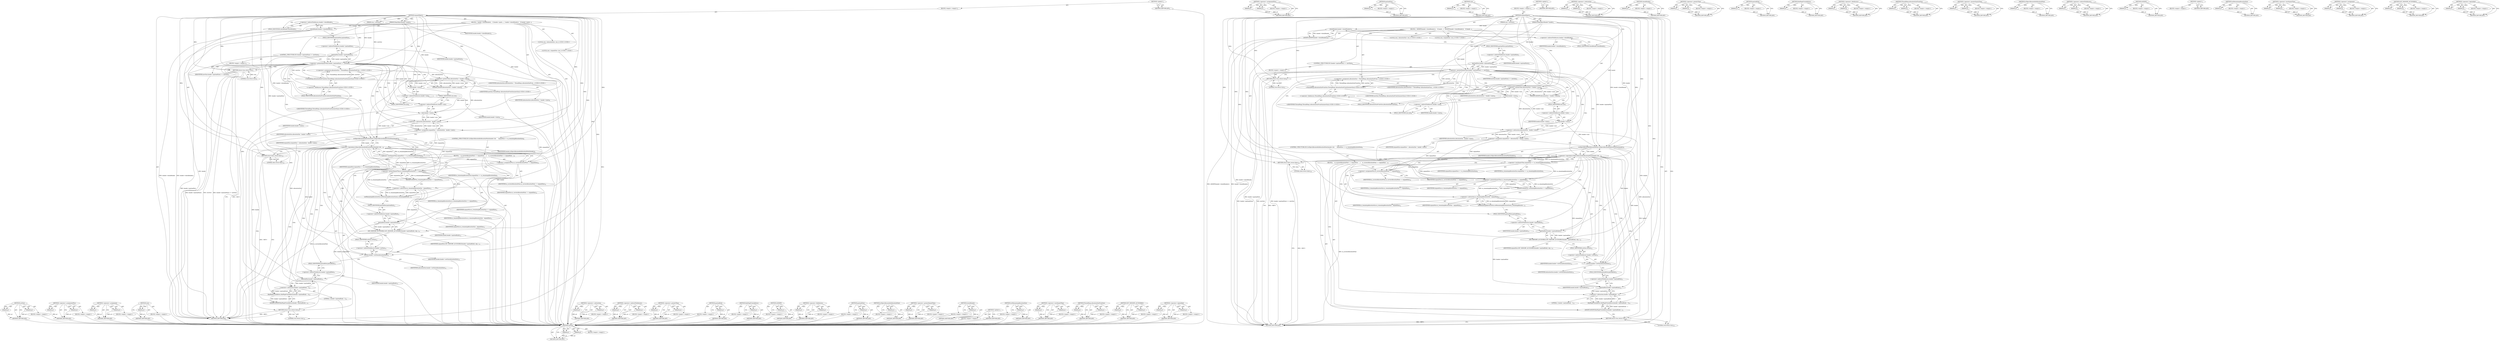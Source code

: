 digraph "&lt;operator&gt;.logicalAnd" {
vulnerable_199 [label=<(METHOD,setSize)>];
vulnerable_200 [label=<(PARAM,p1)>];
vulnerable_201 [label=<(PARAM,p2)>];
vulnerable_202 [label=<(BLOCK,&lt;empty&gt;,&lt;empty&gt;)>];
vulnerable_203 [label=<(METHOD_RETURN,ANY)>];
vulnerable_181 [label=<(METHOD,&lt;operator&gt;.assignmentPlus)>];
vulnerable_182 [label=<(PARAM,p1)>];
vulnerable_183 [label=<(PARAM,p2)>];
vulnerable_184 [label=<(BLOCK,&lt;empty&gt;,&lt;empty&gt;)>];
vulnerable_185 [label=<(METHOD_RETURN,ANY)>];
vulnerable_134 [label=<(METHOD,payloadSize)>];
vulnerable_135 [label=<(PARAM,p1)>];
vulnerable_136 [label=<(BLOCK,&lt;empty&gt;,&lt;empty&gt;)>];
vulnerable_137 [label=<(METHOD_RETURN,ANY)>];
vulnerable_158 [label=<(METHOD,size)>];
vulnerable_159 [label=<(PARAM,p1)>];
vulnerable_160 [label=<(BLOCK,&lt;empty&gt;,&lt;empty&gt;)>];
vulnerable_161 [label=<(METHOD_RETURN,ANY)>];
vulnerable_6 [label=<(METHOD,&lt;global&gt;)<SUB>1</SUB>>];
vulnerable_7 [label=<(BLOCK,&lt;empty&gt;,&lt;empty&gt;)<SUB>1</SUB>>];
vulnerable_8 [label=<(METHOD,expandObject)<SUB>1</SUB>>];
vulnerable_9 [label=<(PARAM,HeapObjectHeader* header)<SUB>1</SUB>>];
vulnerable_10 [label=<(PARAM,size_t newSize)<SUB>1</SUB>>];
vulnerable_11 [label=<(BLOCK,{
  ASSERT(header-&gt;checkHeader());
   if (heade...,{
  ASSERT(header-&gt;checkHeader());
   if (heade...)<SUB>1</SUB>>];
vulnerable_12 [label=<(ASSERT,ASSERT(header-&gt;checkHeader()))<SUB>2</SUB>>];
vulnerable_13 [label=<(checkHeader,header-&gt;checkHeader())<SUB>2</SUB>>];
vulnerable_14 [label=<(&lt;operator&gt;.indirectFieldAccess,header-&gt;checkHeader)<SUB>2</SUB>>];
vulnerable_15 [label=<(IDENTIFIER,header,header-&gt;checkHeader())<SUB>2</SUB>>];
vulnerable_16 [label=<(FIELD_IDENTIFIER,checkHeader,checkHeader)<SUB>2</SUB>>];
vulnerable_17 [label=<(CONTROL_STRUCTURE,IF,if (header-&gt;payloadSize() &gt;= newSize))<SUB>3</SUB>>];
vulnerable_18 [label=<(&lt;operator&gt;.greaterEqualsThan,header-&gt;payloadSize() &gt;= newSize)<SUB>3</SUB>>];
vulnerable_19 [label=<(payloadSize,header-&gt;payloadSize())<SUB>3</SUB>>];
vulnerable_20 [label=<(&lt;operator&gt;.indirectFieldAccess,header-&gt;payloadSize)<SUB>3</SUB>>];
vulnerable_21 [label=<(IDENTIFIER,header,header-&gt;payloadSize())<SUB>3</SUB>>];
vulnerable_22 [label=<(FIELD_IDENTIFIER,payloadSize,payloadSize)<SUB>3</SUB>>];
vulnerable_23 [label=<(IDENTIFIER,newSize,header-&gt;payloadSize() &gt;= newSize)<SUB>3</SUB>>];
vulnerable_24 [label=<(BLOCK,&lt;empty&gt;,&lt;empty&gt;)<SUB>4</SUB>>];
vulnerable_25 [label=<(RETURN,return true;,return true;)<SUB>4</SUB>>];
vulnerable_26 [label=<(LITERAL,true,return true;)<SUB>4</SUB>>];
vulnerable_27 [label="<(LOCAL,size_t allocationSize: size_t)<SUB>5</SUB>>"];
vulnerable_28 [label="<(&lt;operator&gt;.assignment,allocationSize = ThreadHeap::allocationSizeFrom...)<SUB>5</SUB>>"];
vulnerable_29 [label="<(IDENTIFIER,allocationSize,allocationSize = ThreadHeap::allocationSizeFrom...)<SUB>5</SUB>>"];
vulnerable_30 [label="<(ThreadHeap.allocationSizeFromSize,ThreadHeap::allocationSizeFromSize(newSize))<SUB>5</SUB>>"];
vulnerable_31 [label="<(&lt;operator&gt;.fieldAccess,ThreadHeap::allocationSizeFromSize)<SUB>5</SUB>>"];
vulnerable_32 [label="<(IDENTIFIER,ThreadHeap,ThreadHeap::allocationSizeFromSize(newSize))<SUB>5</SUB>>"];
vulnerable_33 [label=<(FIELD_IDENTIFIER,allocationSizeFromSize,allocationSizeFromSize)<SUB>5</SUB>>];
vulnerable_34 [label="<(IDENTIFIER,newSize,ThreadHeap::allocationSizeFromSize(newSize))<SUB>5</SUB>>"];
vulnerable_35 [label=<(ASSERT,ASSERT(allocationSize &gt; header-&gt;size()))<SUB>6</SUB>>];
vulnerable_36 [label=<(&lt;operator&gt;.greaterThan,allocationSize &gt; header-&gt;size())<SUB>6</SUB>>];
vulnerable_37 [label=<(IDENTIFIER,allocationSize,allocationSize &gt; header-&gt;size())<SUB>6</SUB>>];
vulnerable_38 [label=<(size,header-&gt;size())<SUB>6</SUB>>];
vulnerable_39 [label=<(&lt;operator&gt;.indirectFieldAccess,header-&gt;size)<SUB>6</SUB>>];
vulnerable_40 [label=<(IDENTIFIER,header,header-&gt;size())<SUB>6</SUB>>];
vulnerable_41 [label=<(FIELD_IDENTIFIER,size,size)<SUB>6</SUB>>];
vulnerable_42 [label="<(LOCAL,size_t expandSize: size_t)<SUB>7</SUB>>"];
vulnerable_43 [label=<(&lt;operator&gt;.assignment,expandSize = allocationSize - header-&gt;size())<SUB>7</SUB>>];
vulnerable_44 [label=<(IDENTIFIER,expandSize,expandSize = allocationSize - header-&gt;size())<SUB>7</SUB>>];
vulnerable_45 [label=<(&lt;operator&gt;.subtraction,allocationSize - header-&gt;size())<SUB>7</SUB>>];
vulnerable_46 [label=<(IDENTIFIER,allocationSize,allocationSize - header-&gt;size())<SUB>7</SUB>>];
vulnerable_47 [label=<(size,header-&gt;size())<SUB>7</SUB>>];
vulnerable_48 [label=<(&lt;operator&gt;.indirectFieldAccess,header-&gt;size)<SUB>7</SUB>>];
vulnerable_49 [label=<(IDENTIFIER,header,header-&gt;size())<SUB>7</SUB>>];
vulnerable_50 [label=<(FIELD_IDENTIFIER,size,size)<SUB>7</SUB>>];
vulnerable_51 [label=<(CONTROL_STRUCTURE,IF,if (isObjectAllocatedAtAllocationPoint(header) &amp;&amp;
      expandSize &lt;= m_remainingAllocationSize))<SUB>8</SUB>>];
vulnerable_52 [label=<(&lt;operator&gt;.logicalAnd,isObjectAllocatedAtAllocationPoint(header) &amp;&amp;
 ...)<SUB>8</SUB>>];
vulnerable_53 [label=<(isObjectAllocatedAtAllocationPoint,isObjectAllocatedAtAllocationPoint(header))<SUB>8</SUB>>];
vulnerable_54 [label=<(IDENTIFIER,header,isObjectAllocatedAtAllocationPoint(header))<SUB>8</SUB>>];
vulnerable_55 [label=<(&lt;operator&gt;.lessEqualsThan,expandSize &lt;= m_remainingAllocationSize)<SUB>9</SUB>>];
vulnerable_56 [label=<(IDENTIFIER,expandSize,expandSize &lt;= m_remainingAllocationSize)<SUB>9</SUB>>];
vulnerable_57 [label=<(IDENTIFIER,m_remainingAllocationSize,expandSize &lt;= m_remainingAllocationSize)<SUB>9</SUB>>];
vulnerable_58 [label=<(BLOCK,{
    m_currentAllocationPoint += expandSize;
 ...,{
    m_currentAllocationPoint += expandSize;
 ...)<SUB>9</SUB>>];
vulnerable_59 [label=<(&lt;operator&gt;.assignmentPlus,m_currentAllocationPoint += expandSize)<SUB>10</SUB>>];
vulnerable_60 [label=<(IDENTIFIER,m_currentAllocationPoint,m_currentAllocationPoint += expandSize)<SUB>10</SUB>>];
vulnerable_61 [label=<(IDENTIFIER,expandSize,m_currentAllocationPoint += expandSize)<SUB>10</SUB>>];
vulnerable_62 [label=<(ASSERT,ASSERT(m_remainingAllocationSize &gt;= expandSize))<SUB>11</SUB>>];
vulnerable_63 [label=<(&lt;operator&gt;.greaterEqualsThan,m_remainingAllocationSize &gt;= expandSize)<SUB>11</SUB>>];
vulnerable_64 [label=<(IDENTIFIER,m_remainingAllocationSize,m_remainingAllocationSize &gt;= expandSize)<SUB>11</SUB>>];
vulnerable_65 [label=<(IDENTIFIER,expandSize,m_remainingAllocationSize &gt;= expandSize)<SUB>11</SUB>>];
vulnerable_66 [label=<(setRemainingAllocationSize,setRemainingAllocationSize(m_remainingAllocatio...)<SUB>12</SUB>>];
vulnerable_67 [label=<(&lt;operator&gt;.subtraction,m_remainingAllocationSize - expandSize)<SUB>12</SUB>>];
vulnerable_68 [label=<(IDENTIFIER,m_remainingAllocationSize,m_remainingAllocationSize - expandSize)<SUB>12</SUB>>];
vulnerable_69 [label=<(IDENTIFIER,expandSize,m_remainingAllocationSize - expandSize)<SUB>12</SUB>>];
vulnerable_70 [label=<(SET_MEMORY_ACCESSIBLE,SET_MEMORY_ACCESSIBLE(header-&gt;payloadEnd(), exp...)<SUB>13</SUB>>];
vulnerable_71 [label=<(payloadEnd,header-&gt;payloadEnd())<SUB>13</SUB>>];
vulnerable_72 [label=<(&lt;operator&gt;.indirectFieldAccess,header-&gt;payloadEnd)<SUB>13</SUB>>];
vulnerable_73 [label=<(IDENTIFIER,header,header-&gt;payloadEnd())<SUB>13</SUB>>];
vulnerable_74 [label=<(FIELD_IDENTIFIER,payloadEnd,payloadEnd)<SUB>13</SUB>>];
vulnerable_75 [label=<(IDENTIFIER,expandSize,SET_MEMORY_ACCESSIBLE(header-&gt;payloadEnd(), exp...)<SUB>13</SUB>>];
vulnerable_76 [label=<(setSize,header-&gt;setSize(allocationSize))<SUB>14</SUB>>];
vulnerable_77 [label=<(&lt;operator&gt;.indirectFieldAccess,header-&gt;setSize)<SUB>14</SUB>>];
vulnerable_78 [label=<(IDENTIFIER,header,header-&gt;setSize(allocationSize))<SUB>14</SUB>>];
vulnerable_79 [label=<(FIELD_IDENTIFIER,setSize,setSize)<SUB>14</SUB>>];
vulnerable_80 [label=<(IDENTIFIER,allocationSize,header-&gt;setSize(allocationSize))<SUB>14</SUB>>];
vulnerable_81 [label=<(ASSERT,ASSERT(findPageFromAddress(header-&gt;payloadEnd()...)<SUB>15</SUB>>];
vulnerable_82 [label=<(findPageFromAddress,findPageFromAddress(header-&gt;payloadEnd() - 1))<SUB>15</SUB>>];
vulnerable_83 [label=<(&lt;operator&gt;.subtraction,header-&gt;payloadEnd() - 1)<SUB>15</SUB>>];
vulnerable_84 [label=<(payloadEnd,header-&gt;payloadEnd())<SUB>15</SUB>>];
vulnerable_85 [label=<(&lt;operator&gt;.indirectFieldAccess,header-&gt;payloadEnd)<SUB>15</SUB>>];
vulnerable_86 [label=<(IDENTIFIER,header,header-&gt;payloadEnd())<SUB>15</SUB>>];
vulnerable_87 [label=<(FIELD_IDENTIFIER,payloadEnd,payloadEnd)<SUB>15</SUB>>];
vulnerable_88 [label=<(LITERAL,1,header-&gt;payloadEnd() - 1)<SUB>15</SUB>>];
vulnerable_89 [label=<(RETURN,return true;,return true;)<SUB>16</SUB>>];
vulnerable_90 [label=<(LITERAL,true,return true;)<SUB>16</SUB>>];
vulnerable_91 [label=<(RETURN,return false;,return false;)<SUB>18</SUB>>];
vulnerable_92 [label=<(LITERAL,false,return false;)<SUB>18</SUB>>];
vulnerable_93 [label=<(METHOD_RETURN,bool)<SUB>1</SUB>>];
vulnerable_95 [label=<(METHOD_RETURN,ANY)<SUB>1</SUB>>];
vulnerable_162 [label=<(METHOD,&lt;operator&gt;.subtraction)>];
vulnerable_163 [label=<(PARAM,p1)>];
vulnerable_164 [label=<(PARAM,p2)>];
vulnerable_165 [label=<(BLOCK,&lt;empty&gt;,&lt;empty&gt;)>];
vulnerable_166 [label=<(METHOD_RETURN,ANY)>];
vulnerable_120 [label=<(METHOD,checkHeader)>];
vulnerable_121 [label=<(PARAM,p1)>];
vulnerable_122 [label=<(BLOCK,&lt;empty&gt;,&lt;empty&gt;)>];
vulnerable_123 [label=<(METHOD_RETURN,ANY)>];
vulnerable_153 [label=<(METHOD,&lt;operator&gt;.greaterThan)>];
vulnerable_154 [label=<(PARAM,p1)>];
vulnerable_155 [label=<(PARAM,p2)>];
vulnerable_156 [label=<(BLOCK,&lt;empty&gt;,&lt;empty&gt;)>];
vulnerable_157 [label=<(METHOD_RETURN,ANY)>];
vulnerable_195 [label=<(METHOD,payloadEnd)>];
vulnerable_196 [label=<(PARAM,p1)>];
vulnerable_197 [label=<(BLOCK,&lt;empty&gt;,&lt;empty&gt;)>];
vulnerable_198 [label=<(METHOD_RETURN,ANY)>];
vulnerable_204 [label=<(METHOD,findPageFromAddress)>];
vulnerable_205 [label=<(PARAM,p1)>];
vulnerable_206 [label=<(BLOCK,&lt;empty&gt;,&lt;empty&gt;)>];
vulnerable_207 [label=<(METHOD_RETURN,ANY)>];
vulnerable_148 [label=<(METHOD,&lt;operator&gt;.fieldAccess)>];
vulnerable_149 [label=<(PARAM,p1)>];
vulnerable_150 [label=<(PARAM,p2)>];
vulnerable_151 [label=<(BLOCK,&lt;empty&gt;,&lt;empty&gt;)>];
vulnerable_152 [label=<(METHOD_RETURN,ANY)>];
vulnerable_143 [label=<(METHOD,ThreadHeap.allocationSizeFromSize)>];
vulnerable_144 [label=<(PARAM,p1)>];
vulnerable_145 [label=<(PARAM,p2)>];
vulnerable_146 [label=<(BLOCK,&lt;empty&gt;,&lt;empty&gt;)>];
vulnerable_147 [label=<(METHOD_RETURN,ANY)>];
vulnerable_129 [label=<(METHOD,&lt;operator&gt;.greaterEqualsThan)>];
vulnerable_130 [label=<(PARAM,p1)>];
vulnerable_131 [label=<(PARAM,p2)>];
vulnerable_132 [label=<(BLOCK,&lt;empty&gt;,&lt;empty&gt;)>];
vulnerable_133 [label=<(METHOD_RETURN,ANY)>];
vulnerable_172 [label=<(METHOD,isObjectAllocatedAtAllocationPoint)>];
vulnerable_173 [label=<(PARAM,p1)>];
vulnerable_174 [label=<(BLOCK,&lt;empty&gt;,&lt;empty&gt;)>];
vulnerable_175 [label=<(METHOD_RETURN,ANY)>];
vulnerable_124 [label=<(METHOD,&lt;operator&gt;.indirectFieldAccess)>];
vulnerable_125 [label=<(PARAM,p1)>];
vulnerable_126 [label=<(PARAM,p2)>];
vulnerable_127 [label=<(BLOCK,&lt;empty&gt;,&lt;empty&gt;)>];
vulnerable_128 [label=<(METHOD_RETURN,ANY)>];
vulnerable_116 [label=<(METHOD,ASSERT)>];
vulnerable_117 [label=<(PARAM,p1)>];
vulnerable_118 [label=<(BLOCK,&lt;empty&gt;,&lt;empty&gt;)>];
vulnerable_119 [label=<(METHOD_RETURN,ANY)>];
vulnerable_110 [label=<(METHOD,&lt;global&gt;)<SUB>1</SUB>>];
vulnerable_111 [label=<(BLOCK,&lt;empty&gt;,&lt;empty&gt;)>];
vulnerable_112 [label=<(METHOD_RETURN,ANY)>];
vulnerable_186 [label=<(METHOD,setRemainingAllocationSize)>];
vulnerable_187 [label=<(PARAM,p1)>];
vulnerable_188 [label=<(BLOCK,&lt;empty&gt;,&lt;empty&gt;)>];
vulnerable_189 [label=<(METHOD_RETURN,ANY)>];
vulnerable_176 [label=<(METHOD,&lt;operator&gt;.lessEqualsThan)>];
vulnerable_177 [label=<(PARAM,p1)>];
vulnerable_178 [label=<(PARAM,p2)>];
vulnerable_179 [label=<(BLOCK,&lt;empty&gt;,&lt;empty&gt;)>];
vulnerable_180 [label=<(METHOD_RETURN,ANY)>];
vulnerable_138 [label=<(METHOD,&lt;operator&gt;.assignment)>];
vulnerable_139 [label=<(PARAM,p1)>];
vulnerable_140 [label=<(PARAM,p2)>];
vulnerable_141 [label=<(BLOCK,&lt;empty&gt;,&lt;empty&gt;)>];
vulnerable_142 [label=<(METHOD_RETURN,ANY)>];
vulnerable_190 [label=<(METHOD,SET_MEMORY_ACCESSIBLE)>];
vulnerable_191 [label=<(PARAM,p1)>];
vulnerable_192 [label=<(PARAM,p2)>];
vulnerable_193 [label=<(BLOCK,&lt;empty&gt;,&lt;empty&gt;)>];
vulnerable_194 [label=<(METHOD_RETURN,ANY)>];
vulnerable_167 [label=<(METHOD,&lt;operator&gt;.logicalAnd)>];
vulnerable_168 [label=<(PARAM,p1)>];
vulnerable_169 [label=<(PARAM,p2)>];
vulnerable_170 [label=<(BLOCK,&lt;empty&gt;,&lt;empty&gt;)>];
vulnerable_171 [label=<(METHOD_RETURN,ANY)>];
fixed_198 [label=<(METHOD,setSize)>];
fixed_199 [label=<(PARAM,p1)>];
fixed_200 [label=<(PARAM,p2)>];
fixed_201 [label=<(BLOCK,&lt;empty&gt;,&lt;empty&gt;)>];
fixed_202 [label=<(METHOD_RETURN,ANY)>];
fixed_180 [label=<(METHOD,&lt;operator&gt;.assignmentPlus)>];
fixed_181 [label=<(PARAM,p1)>];
fixed_182 [label=<(PARAM,p2)>];
fixed_183 [label=<(BLOCK,&lt;empty&gt;,&lt;empty&gt;)>];
fixed_184 [label=<(METHOD_RETURN,ANY)>];
fixed_133 [label=<(METHOD,&lt;operator&gt;.assignment)>];
fixed_134 [label=<(PARAM,p1)>];
fixed_135 [label=<(PARAM,p2)>];
fixed_136 [label=<(BLOCK,&lt;empty&gt;,&lt;empty&gt;)>];
fixed_137 [label=<(METHOD_RETURN,ANY)>];
fixed_157 [label=<(METHOD,size)>];
fixed_158 [label=<(PARAM,p1)>];
fixed_159 [label=<(BLOCK,&lt;empty&gt;,&lt;empty&gt;)>];
fixed_160 [label=<(METHOD_RETURN,ANY)>];
fixed_6 [label=<(METHOD,&lt;global&gt;)<SUB>1</SUB>>];
fixed_7 [label=<(BLOCK,&lt;empty&gt;,&lt;empty&gt;)<SUB>1</SUB>>];
fixed_8 [label=<(METHOD,expandObject)<SUB>1</SUB>>];
fixed_9 [label=<(PARAM,HeapObjectHeader* header)<SUB>1</SUB>>];
fixed_10 [label=<(PARAM,size_t newSize)<SUB>1</SUB>>];
fixed_11 [label=<(BLOCK,{
  header-&gt;checkHeader();
   if (header-&gt;paylo...,{
  header-&gt;checkHeader();
   if (header-&gt;paylo...)<SUB>1</SUB>>];
fixed_12 [label=<(checkHeader,header-&gt;checkHeader())<SUB>2</SUB>>];
fixed_13 [label=<(&lt;operator&gt;.indirectFieldAccess,header-&gt;checkHeader)<SUB>2</SUB>>];
fixed_14 [label=<(IDENTIFIER,header,header-&gt;checkHeader())<SUB>2</SUB>>];
fixed_15 [label=<(FIELD_IDENTIFIER,checkHeader,checkHeader)<SUB>2</SUB>>];
fixed_16 [label=<(CONTROL_STRUCTURE,IF,if (header-&gt;payloadSize() &gt;= newSize))<SUB>3</SUB>>];
fixed_17 [label=<(&lt;operator&gt;.greaterEqualsThan,header-&gt;payloadSize() &gt;= newSize)<SUB>3</SUB>>];
fixed_18 [label=<(payloadSize,header-&gt;payloadSize())<SUB>3</SUB>>];
fixed_19 [label=<(&lt;operator&gt;.indirectFieldAccess,header-&gt;payloadSize)<SUB>3</SUB>>];
fixed_20 [label=<(IDENTIFIER,header,header-&gt;payloadSize())<SUB>3</SUB>>];
fixed_21 [label=<(FIELD_IDENTIFIER,payloadSize,payloadSize)<SUB>3</SUB>>];
fixed_22 [label=<(IDENTIFIER,newSize,header-&gt;payloadSize() &gt;= newSize)<SUB>3</SUB>>];
fixed_23 [label=<(BLOCK,&lt;empty&gt;,&lt;empty&gt;)<SUB>4</SUB>>];
fixed_24 [label=<(RETURN,return true;,return true;)<SUB>4</SUB>>];
fixed_25 [label=<(LITERAL,true,return true;)<SUB>4</SUB>>];
fixed_26 [label="<(LOCAL,size_t allocationSize: size_t)<SUB>5</SUB>>"];
fixed_27 [label="<(&lt;operator&gt;.assignment,allocationSize = ThreadHeap::allocationSizeFrom...)<SUB>5</SUB>>"];
fixed_28 [label="<(IDENTIFIER,allocationSize,allocationSize = ThreadHeap::allocationSizeFrom...)<SUB>5</SUB>>"];
fixed_29 [label="<(ThreadHeap.allocationSizeFromSize,ThreadHeap::allocationSizeFromSize(newSize))<SUB>5</SUB>>"];
fixed_30 [label="<(&lt;operator&gt;.fieldAccess,ThreadHeap::allocationSizeFromSize)<SUB>5</SUB>>"];
fixed_31 [label="<(IDENTIFIER,ThreadHeap,ThreadHeap::allocationSizeFromSize(newSize))<SUB>5</SUB>>"];
fixed_32 [label=<(FIELD_IDENTIFIER,allocationSizeFromSize,allocationSizeFromSize)<SUB>5</SUB>>];
fixed_33 [label="<(IDENTIFIER,newSize,ThreadHeap::allocationSizeFromSize(newSize))<SUB>5</SUB>>"];
fixed_34 [label=<(ASSERT,ASSERT(allocationSize &gt; header-&gt;size()))<SUB>6</SUB>>];
fixed_35 [label=<(&lt;operator&gt;.greaterThan,allocationSize &gt; header-&gt;size())<SUB>6</SUB>>];
fixed_36 [label=<(IDENTIFIER,allocationSize,allocationSize &gt; header-&gt;size())<SUB>6</SUB>>];
fixed_37 [label=<(size,header-&gt;size())<SUB>6</SUB>>];
fixed_38 [label=<(&lt;operator&gt;.indirectFieldAccess,header-&gt;size)<SUB>6</SUB>>];
fixed_39 [label=<(IDENTIFIER,header,header-&gt;size())<SUB>6</SUB>>];
fixed_40 [label=<(FIELD_IDENTIFIER,size,size)<SUB>6</SUB>>];
fixed_41 [label="<(LOCAL,size_t expandSize: size_t)<SUB>7</SUB>>"];
fixed_42 [label=<(&lt;operator&gt;.assignment,expandSize = allocationSize - header-&gt;size())<SUB>7</SUB>>];
fixed_43 [label=<(IDENTIFIER,expandSize,expandSize = allocationSize - header-&gt;size())<SUB>7</SUB>>];
fixed_44 [label=<(&lt;operator&gt;.subtraction,allocationSize - header-&gt;size())<SUB>7</SUB>>];
fixed_45 [label=<(IDENTIFIER,allocationSize,allocationSize - header-&gt;size())<SUB>7</SUB>>];
fixed_46 [label=<(size,header-&gt;size())<SUB>7</SUB>>];
fixed_47 [label=<(&lt;operator&gt;.indirectFieldAccess,header-&gt;size)<SUB>7</SUB>>];
fixed_48 [label=<(IDENTIFIER,header,header-&gt;size())<SUB>7</SUB>>];
fixed_49 [label=<(FIELD_IDENTIFIER,size,size)<SUB>7</SUB>>];
fixed_50 [label=<(CONTROL_STRUCTURE,IF,if (isObjectAllocatedAtAllocationPoint(header) &amp;&amp;
      expandSize &lt;= m_remainingAllocationSize))<SUB>8</SUB>>];
fixed_51 [label=<(&lt;operator&gt;.logicalAnd,isObjectAllocatedAtAllocationPoint(header) &amp;&amp;
 ...)<SUB>8</SUB>>];
fixed_52 [label=<(isObjectAllocatedAtAllocationPoint,isObjectAllocatedAtAllocationPoint(header))<SUB>8</SUB>>];
fixed_53 [label=<(IDENTIFIER,header,isObjectAllocatedAtAllocationPoint(header))<SUB>8</SUB>>];
fixed_54 [label=<(&lt;operator&gt;.lessEqualsThan,expandSize &lt;= m_remainingAllocationSize)<SUB>9</SUB>>];
fixed_55 [label=<(IDENTIFIER,expandSize,expandSize &lt;= m_remainingAllocationSize)<SUB>9</SUB>>];
fixed_56 [label=<(IDENTIFIER,m_remainingAllocationSize,expandSize &lt;= m_remainingAllocationSize)<SUB>9</SUB>>];
fixed_57 [label=<(BLOCK,{
    m_currentAllocationPoint += expandSize;
 ...,{
    m_currentAllocationPoint += expandSize;
 ...)<SUB>9</SUB>>];
fixed_58 [label=<(&lt;operator&gt;.assignmentPlus,m_currentAllocationPoint += expandSize)<SUB>10</SUB>>];
fixed_59 [label=<(IDENTIFIER,m_currentAllocationPoint,m_currentAllocationPoint += expandSize)<SUB>10</SUB>>];
fixed_60 [label=<(IDENTIFIER,expandSize,m_currentAllocationPoint += expandSize)<SUB>10</SUB>>];
fixed_61 [label=<(ASSERT,ASSERT(m_remainingAllocationSize &gt;= expandSize))<SUB>11</SUB>>];
fixed_62 [label=<(&lt;operator&gt;.greaterEqualsThan,m_remainingAllocationSize &gt;= expandSize)<SUB>11</SUB>>];
fixed_63 [label=<(IDENTIFIER,m_remainingAllocationSize,m_remainingAllocationSize &gt;= expandSize)<SUB>11</SUB>>];
fixed_64 [label=<(IDENTIFIER,expandSize,m_remainingAllocationSize &gt;= expandSize)<SUB>11</SUB>>];
fixed_65 [label=<(setRemainingAllocationSize,setRemainingAllocationSize(m_remainingAllocatio...)<SUB>12</SUB>>];
fixed_66 [label=<(&lt;operator&gt;.subtraction,m_remainingAllocationSize - expandSize)<SUB>12</SUB>>];
fixed_67 [label=<(IDENTIFIER,m_remainingAllocationSize,m_remainingAllocationSize - expandSize)<SUB>12</SUB>>];
fixed_68 [label=<(IDENTIFIER,expandSize,m_remainingAllocationSize - expandSize)<SUB>12</SUB>>];
fixed_69 [label=<(SET_MEMORY_ACCESSIBLE,SET_MEMORY_ACCESSIBLE(header-&gt;payloadEnd(), exp...)<SUB>13</SUB>>];
fixed_70 [label=<(payloadEnd,header-&gt;payloadEnd())<SUB>13</SUB>>];
fixed_71 [label=<(&lt;operator&gt;.indirectFieldAccess,header-&gt;payloadEnd)<SUB>13</SUB>>];
fixed_72 [label=<(IDENTIFIER,header,header-&gt;payloadEnd())<SUB>13</SUB>>];
fixed_73 [label=<(FIELD_IDENTIFIER,payloadEnd,payloadEnd)<SUB>13</SUB>>];
fixed_74 [label=<(IDENTIFIER,expandSize,SET_MEMORY_ACCESSIBLE(header-&gt;payloadEnd(), exp...)<SUB>13</SUB>>];
fixed_75 [label=<(setSize,header-&gt;setSize(allocationSize))<SUB>14</SUB>>];
fixed_76 [label=<(&lt;operator&gt;.indirectFieldAccess,header-&gt;setSize)<SUB>14</SUB>>];
fixed_77 [label=<(IDENTIFIER,header,header-&gt;setSize(allocationSize))<SUB>14</SUB>>];
fixed_78 [label=<(FIELD_IDENTIFIER,setSize,setSize)<SUB>14</SUB>>];
fixed_79 [label=<(IDENTIFIER,allocationSize,header-&gt;setSize(allocationSize))<SUB>14</SUB>>];
fixed_80 [label=<(ASSERT,ASSERT(findPageFromAddress(header-&gt;payloadEnd()...)<SUB>15</SUB>>];
fixed_81 [label=<(findPageFromAddress,findPageFromAddress(header-&gt;payloadEnd() - 1))<SUB>15</SUB>>];
fixed_82 [label=<(&lt;operator&gt;.subtraction,header-&gt;payloadEnd() - 1)<SUB>15</SUB>>];
fixed_83 [label=<(payloadEnd,header-&gt;payloadEnd())<SUB>15</SUB>>];
fixed_84 [label=<(&lt;operator&gt;.indirectFieldAccess,header-&gt;payloadEnd)<SUB>15</SUB>>];
fixed_85 [label=<(IDENTIFIER,header,header-&gt;payloadEnd())<SUB>15</SUB>>];
fixed_86 [label=<(FIELD_IDENTIFIER,payloadEnd,payloadEnd)<SUB>15</SUB>>];
fixed_87 [label=<(LITERAL,1,header-&gt;payloadEnd() - 1)<SUB>15</SUB>>];
fixed_88 [label=<(RETURN,return true;,return true;)<SUB>16</SUB>>];
fixed_89 [label=<(LITERAL,true,return true;)<SUB>16</SUB>>];
fixed_90 [label=<(RETURN,return false;,return false;)<SUB>18</SUB>>];
fixed_91 [label=<(LITERAL,false,return false;)<SUB>18</SUB>>];
fixed_92 [label=<(METHOD_RETURN,bool)<SUB>1</SUB>>];
fixed_94 [label=<(METHOD_RETURN,ANY)<SUB>1</SUB>>];
fixed_161 [label=<(METHOD,&lt;operator&gt;.subtraction)>];
fixed_162 [label=<(PARAM,p1)>];
fixed_163 [label=<(PARAM,p2)>];
fixed_164 [label=<(BLOCK,&lt;empty&gt;,&lt;empty&gt;)>];
fixed_165 [label=<(METHOD_RETURN,ANY)>];
fixed_119 [label=<(METHOD,&lt;operator&gt;.indirectFieldAccess)>];
fixed_120 [label=<(PARAM,p1)>];
fixed_121 [label=<(PARAM,p2)>];
fixed_122 [label=<(BLOCK,&lt;empty&gt;,&lt;empty&gt;)>];
fixed_123 [label=<(METHOD_RETURN,ANY)>];
fixed_152 [label=<(METHOD,&lt;operator&gt;.greaterThan)>];
fixed_153 [label=<(PARAM,p1)>];
fixed_154 [label=<(PARAM,p2)>];
fixed_155 [label=<(BLOCK,&lt;empty&gt;,&lt;empty&gt;)>];
fixed_156 [label=<(METHOD_RETURN,ANY)>];
fixed_194 [label=<(METHOD,payloadEnd)>];
fixed_195 [label=<(PARAM,p1)>];
fixed_196 [label=<(BLOCK,&lt;empty&gt;,&lt;empty&gt;)>];
fixed_197 [label=<(METHOD_RETURN,ANY)>];
fixed_203 [label=<(METHOD,findPageFromAddress)>];
fixed_204 [label=<(PARAM,p1)>];
fixed_205 [label=<(BLOCK,&lt;empty&gt;,&lt;empty&gt;)>];
fixed_206 [label=<(METHOD_RETURN,ANY)>];
fixed_148 [label=<(METHOD,ASSERT)>];
fixed_149 [label=<(PARAM,p1)>];
fixed_150 [label=<(BLOCK,&lt;empty&gt;,&lt;empty&gt;)>];
fixed_151 [label=<(METHOD_RETURN,ANY)>];
fixed_143 [label=<(METHOD,&lt;operator&gt;.fieldAccess)>];
fixed_144 [label=<(PARAM,p1)>];
fixed_145 [label=<(PARAM,p2)>];
fixed_146 [label=<(BLOCK,&lt;empty&gt;,&lt;empty&gt;)>];
fixed_147 [label=<(METHOD_RETURN,ANY)>];
fixed_129 [label=<(METHOD,payloadSize)>];
fixed_130 [label=<(PARAM,p1)>];
fixed_131 [label=<(BLOCK,&lt;empty&gt;,&lt;empty&gt;)>];
fixed_132 [label=<(METHOD_RETURN,ANY)>];
fixed_171 [label=<(METHOD,isObjectAllocatedAtAllocationPoint)>];
fixed_172 [label=<(PARAM,p1)>];
fixed_173 [label=<(BLOCK,&lt;empty&gt;,&lt;empty&gt;)>];
fixed_174 [label=<(METHOD_RETURN,ANY)>];
fixed_124 [label=<(METHOD,&lt;operator&gt;.greaterEqualsThan)>];
fixed_125 [label=<(PARAM,p1)>];
fixed_126 [label=<(PARAM,p2)>];
fixed_127 [label=<(BLOCK,&lt;empty&gt;,&lt;empty&gt;)>];
fixed_128 [label=<(METHOD_RETURN,ANY)>];
fixed_115 [label=<(METHOD,checkHeader)>];
fixed_116 [label=<(PARAM,p1)>];
fixed_117 [label=<(BLOCK,&lt;empty&gt;,&lt;empty&gt;)>];
fixed_118 [label=<(METHOD_RETURN,ANY)>];
fixed_109 [label=<(METHOD,&lt;global&gt;)<SUB>1</SUB>>];
fixed_110 [label=<(BLOCK,&lt;empty&gt;,&lt;empty&gt;)>];
fixed_111 [label=<(METHOD_RETURN,ANY)>];
fixed_185 [label=<(METHOD,setRemainingAllocationSize)>];
fixed_186 [label=<(PARAM,p1)>];
fixed_187 [label=<(BLOCK,&lt;empty&gt;,&lt;empty&gt;)>];
fixed_188 [label=<(METHOD_RETURN,ANY)>];
fixed_175 [label=<(METHOD,&lt;operator&gt;.lessEqualsThan)>];
fixed_176 [label=<(PARAM,p1)>];
fixed_177 [label=<(PARAM,p2)>];
fixed_178 [label=<(BLOCK,&lt;empty&gt;,&lt;empty&gt;)>];
fixed_179 [label=<(METHOD_RETURN,ANY)>];
fixed_138 [label=<(METHOD,ThreadHeap.allocationSizeFromSize)>];
fixed_139 [label=<(PARAM,p1)>];
fixed_140 [label=<(PARAM,p2)>];
fixed_141 [label=<(BLOCK,&lt;empty&gt;,&lt;empty&gt;)>];
fixed_142 [label=<(METHOD_RETURN,ANY)>];
fixed_189 [label=<(METHOD,SET_MEMORY_ACCESSIBLE)>];
fixed_190 [label=<(PARAM,p1)>];
fixed_191 [label=<(PARAM,p2)>];
fixed_192 [label=<(BLOCK,&lt;empty&gt;,&lt;empty&gt;)>];
fixed_193 [label=<(METHOD_RETURN,ANY)>];
fixed_166 [label=<(METHOD,&lt;operator&gt;.logicalAnd)>];
fixed_167 [label=<(PARAM,p1)>];
fixed_168 [label=<(PARAM,p2)>];
fixed_169 [label=<(BLOCK,&lt;empty&gt;,&lt;empty&gt;)>];
fixed_170 [label=<(METHOD_RETURN,ANY)>];
vulnerable_199 -> vulnerable_200  [key=0, label="AST: "];
vulnerable_199 -> vulnerable_200  [key=1, label="DDG: "];
vulnerable_199 -> vulnerable_202  [key=0, label="AST: "];
vulnerable_199 -> vulnerable_201  [key=0, label="AST: "];
vulnerable_199 -> vulnerable_201  [key=1, label="DDG: "];
vulnerable_199 -> vulnerable_203  [key=0, label="AST: "];
vulnerable_199 -> vulnerable_203  [key=1, label="CFG: "];
vulnerable_200 -> vulnerable_203  [key=0, label="DDG: p1"];
vulnerable_201 -> vulnerable_203  [key=0, label="DDG: p2"];
vulnerable_181 -> vulnerable_182  [key=0, label="AST: "];
vulnerable_181 -> vulnerable_182  [key=1, label="DDG: "];
vulnerable_181 -> vulnerable_184  [key=0, label="AST: "];
vulnerable_181 -> vulnerable_183  [key=0, label="AST: "];
vulnerable_181 -> vulnerable_183  [key=1, label="DDG: "];
vulnerable_181 -> vulnerable_185  [key=0, label="AST: "];
vulnerable_181 -> vulnerable_185  [key=1, label="CFG: "];
vulnerable_182 -> vulnerable_185  [key=0, label="DDG: p1"];
vulnerable_183 -> vulnerable_185  [key=0, label="DDG: p2"];
vulnerable_134 -> vulnerable_135  [key=0, label="AST: "];
vulnerable_134 -> vulnerable_135  [key=1, label="DDG: "];
vulnerable_134 -> vulnerable_136  [key=0, label="AST: "];
vulnerable_134 -> vulnerable_137  [key=0, label="AST: "];
vulnerable_134 -> vulnerable_137  [key=1, label="CFG: "];
vulnerable_135 -> vulnerable_137  [key=0, label="DDG: p1"];
vulnerable_158 -> vulnerable_159  [key=0, label="AST: "];
vulnerable_158 -> vulnerable_159  [key=1, label="DDG: "];
vulnerable_158 -> vulnerable_160  [key=0, label="AST: "];
vulnerable_158 -> vulnerable_161  [key=0, label="AST: "];
vulnerable_158 -> vulnerable_161  [key=1, label="CFG: "];
vulnerable_159 -> vulnerable_161  [key=0, label="DDG: p1"];
vulnerable_6 -> vulnerable_7  [key=0, label="AST: "];
vulnerable_6 -> vulnerable_95  [key=0, label="AST: "];
vulnerable_6 -> vulnerable_95  [key=1, label="CFG: "];
vulnerable_7 -> vulnerable_8  [key=0, label="AST: "];
vulnerable_8 -> vulnerable_9  [key=0, label="AST: "];
vulnerable_8 -> vulnerable_9  [key=1, label="DDG: "];
vulnerable_8 -> vulnerable_10  [key=0, label="AST: "];
vulnerable_8 -> vulnerable_10  [key=1, label="DDG: "];
vulnerable_8 -> vulnerable_11  [key=0, label="AST: "];
vulnerable_8 -> vulnerable_93  [key=0, label="AST: "];
vulnerable_8 -> vulnerable_16  [key=0, label="CFG: "];
vulnerable_8 -> vulnerable_91  [key=0, label="DDG: "];
vulnerable_8 -> vulnerable_92  [key=0, label="DDG: "];
vulnerable_8 -> vulnerable_18  [key=0, label="DDG: "];
vulnerable_8 -> vulnerable_25  [key=0, label="DDG: "];
vulnerable_8 -> vulnerable_30  [key=0, label="DDG: "];
vulnerable_8 -> vulnerable_36  [key=0, label="DDG: "];
vulnerable_8 -> vulnerable_45  [key=0, label="DDG: "];
vulnerable_8 -> vulnerable_59  [key=0, label="DDG: "];
vulnerable_8 -> vulnerable_89  [key=0, label="DDG: "];
vulnerable_8 -> vulnerable_26  [key=0, label="DDG: "];
vulnerable_8 -> vulnerable_53  [key=0, label="DDG: "];
vulnerable_8 -> vulnerable_55  [key=0, label="DDG: "];
vulnerable_8 -> vulnerable_70  [key=0, label="DDG: "];
vulnerable_8 -> vulnerable_76  [key=0, label="DDG: "];
vulnerable_8 -> vulnerable_90  [key=0, label="DDG: "];
vulnerable_8 -> vulnerable_63  [key=0, label="DDG: "];
vulnerable_8 -> vulnerable_67  [key=0, label="DDG: "];
vulnerable_8 -> vulnerable_83  [key=0, label="DDG: "];
vulnerable_9 -> vulnerable_93  [key=0, label="DDG: header"];
vulnerable_9 -> vulnerable_13  [key=0, label="DDG: header"];
vulnerable_9 -> vulnerable_19  [key=0, label="DDG: header"];
vulnerable_9 -> vulnerable_38  [key=0, label="DDG: header"];
vulnerable_9 -> vulnerable_47  [key=0, label="DDG: header"];
vulnerable_9 -> vulnerable_53  [key=0, label="DDG: header"];
vulnerable_10 -> vulnerable_18  [key=0, label="DDG: newSize"];
vulnerable_11 -> vulnerable_12  [key=0, label="AST: "];
vulnerable_11 -> vulnerable_17  [key=0, label="AST: "];
vulnerable_11 -> vulnerable_27  [key=0, label="AST: "];
vulnerable_11 -> vulnerable_28  [key=0, label="AST: "];
vulnerable_11 -> vulnerable_35  [key=0, label="AST: "];
vulnerable_11 -> vulnerable_42  [key=0, label="AST: "];
vulnerable_11 -> vulnerable_43  [key=0, label="AST: "];
vulnerable_11 -> vulnerable_51  [key=0, label="AST: "];
vulnerable_11 -> vulnerable_91  [key=0, label="AST: "];
vulnerable_12 -> vulnerable_13  [key=0, label="AST: "];
vulnerable_12 -> vulnerable_22  [key=0, label="CFG: "];
vulnerable_12 -> vulnerable_93  [key=0, label="DDG: header-&gt;checkHeader()"];
vulnerable_12 -> vulnerable_93  [key=1, label="DDG: ASSERT(header-&gt;checkHeader())"];
vulnerable_13 -> vulnerable_14  [key=0, label="AST: "];
vulnerable_13 -> vulnerable_12  [key=0, label="CFG: "];
vulnerable_13 -> vulnerable_12  [key=1, label="DDG: header-&gt;checkHeader"];
vulnerable_13 -> vulnerable_93  [key=0, label="DDG: header-&gt;checkHeader"];
vulnerable_13 -> vulnerable_53  [key=0, label="DDG: header-&gt;checkHeader"];
vulnerable_14 -> vulnerable_15  [key=0, label="AST: "];
vulnerable_14 -> vulnerable_16  [key=0, label="AST: "];
vulnerable_14 -> vulnerable_13  [key=0, label="CFG: "];
vulnerable_16 -> vulnerable_14  [key=0, label="CFG: "];
vulnerable_17 -> vulnerable_18  [key=0, label="AST: "];
vulnerable_17 -> vulnerable_24  [key=0, label="AST: "];
vulnerable_18 -> vulnerable_19  [key=0, label="AST: "];
vulnerable_18 -> vulnerable_23  [key=0, label="AST: "];
vulnerable_18 -> vulnerable_25  [key=0, label="CFG: "];
vulnerable_18 -> vulnerable_25  [key=1, label="CDG: "];
vulnerable_18 -> vulnerable_33  [key=0, label="CFG: "];
vulnerable_18 -> vulnerable_33  [key=1, label="CDG: "];
vulnerable_18 -> vulnerable_93  [key=0, label="DDG: header-&gt;payloadSize()"];
vulnerable_18 -> vulnerable_93  [key=1, label="DDG: newSize"];
vulnerable_18 -> vulnerable_93  [key=2, label="DDG: header-&gt;payloadSize() &gt;= newSize"];
vulnerable_18 -> vulnerable_30  [key=0, label="DDG: newSize"];
vulnerable_18 -> vulnerable_30  [key=1, label="CDG: "];
vulnerable_18 -> vulnerable_47  [key=0, label="CDG: "];
vulnerable_18 -> vulnerable_48  [key=0, label="CDG: "];
vulnerable_18 -> vulnerable_28  [key=0, label="CDG: "];
vulnerable_18 -> vulnerable_52  [key=0, label="CDG: "];
vulnerable_18 -> vulnerable_38  [key=0, label="CDG: "];
vulnerable_18 -> vulnerable_45  [key=0, label="CDG: "];
vulnerable_18 -> vulnerable_50  [key=0, label="CDG: "];
vulnerable_18 -> vulnerable_35  [key=0, label="CDG: "];
vulnerable_18 -> vulnerable_43  [key=0, label="CDG: "];
vulnerable_18 -> vulnerable_36  [key=0, label="CDG: "];
vulnerable_18 -> vulnerable_53  [key=0, label="CDG: "];
vulnerable_18 -> vulnerable_41  [key=0, label="CDG: "];
vulnerable_18 -> vulnerable_39  [key=0, label="CDG: "];
vulnerable_18 -> vulnerable_31  [key=0, label="CDG: "];
vulnerable_19 -> vulnerable_20  [key=0, label="AST: "];
vulnerable_19 -> vulnerable_18  [key=0, label="CFG: "];
vulnerable_19 -> vulnerable_18  [key=1, label="DDG: header-&gt;payloadSize"];
vulnerable_19 -> vulnerable_93  [key=0, label="DDG: header-&gt;payloadSize"];
vulnerable_19 -> vulnerable_53  [key=0, label="DDG: header-&gt;payloadSize"];
vulnerable_20 -> vulnerable_21  [key=0, label="AST: "];
vulnerable_20 -> vulnerable_22  [key=0, label="AST: "];
vulnerable_20 -> vulnerable_19  [key=0, label="CFG: "];
vulnerable_22 -> vulnerable_20  [key=0, label="CFG: "];
vulnerable_24 -> vulnerable_25  [key=0, label="AST: "];
vulnerable_25 -> vulnerable_26  [key=0, label="AST: "];
vulnerable_25 -> vulnerable_93  [key=0, label="CFG: "];
vulnerable_25 -> vulnerable_93  [key=1, label="DDG: &lt;RET&gt;"];
vulnerable_26 -> vulnerable_25  [key=0, label="DDG: true"];
vulnerable_28 -> vulnerable_29  [key=0, label="AST: "];
vulnerable_28 -> vulnerable_30  [key=0, label="AST: "];
vulnerable_28 -> vulnerable_41  [key=0, label="CFG: "];
vulnerable_28 -> vulnerable_36  [key=0, label="DDG: allocationSize"];
vulnerable_30 -> vulnerable_31  [key=0, label="AST: "];
vulnerable_30 -> vulnerable_34  [key=0, label="AST: "];
vulnerable_30 -> vulnerable_28  [key=0, label="CFG: "];
vulnerable_30 -> vulnerable_28  [key=1, label="DDG: ThreadHeap::allocationSizeFromSize"];
vulnerable_30 -> vulnerable_28  [key=2, label="DDG: newSize"];
vulnerable_31 -> vulnerable_32  [key=0, label="AST: "];
vulnerable_31 -> vulnerable_33  [key=0, label="AST: "];
vulnerable_31 -> vulnerable_30  [key=0, label="CFG: "];
vulnerable_33 -> vulnerable_31  [key=0, label="CFG: "];
vulnerable_35 -> vulnerable_36  [key=0, label="AST: "];
vulnerable_35 -> vulnerable_50  [key=0, label="CFG: "];
vulnerable_36 -> vulnerable_37  [key=0, label="AST: "];
vulnerable_36 -> vulnerable_38  [key=0, label="AST: "];
vulnerable_36 -> vulnerable_35  [key=0, label="CFG: "];
vulnerable_36 -> vulnerable_35  [key=1, label="DDG: allocationSize"];
vulnerable_36 -> vulnerable_35  [key=2, label="DDG: header-&gt;size()"];
vulnerable_36 -> vulnerable_45  [key=0, label="DDG: allocationSize"];
vulnerable_38 -> vulnerable_39  [key=0, label="AST: "];
vulnerable_38 -> vulnerable_36  [key=0, label="CFG: "];
vulnerable_38 -> vulnerable_36  [key=1, label="DDG: header-&gt;size"];
vulnerable_38 -> vulnerable_47  [key=0, label="DDG: header-&gt;size"];
vulnerable_39 -> vulnerable_40  [key=0, label="AST: "];
vulnerable_39 -> vulnerable_41  [key=0, label="AST: "];
vulnerable_39 -> vulnerable_38  [key=0, label="CFG: "];
vulnerable_41 -> vulnerable_39  [key=0, label="CFG: "];
vulnerable_43 -> vulnerable_44  [key=0, label="AST: "];
vulnerable_43 -> vulnerable_45  [key=0, label="AST: "];
vulnerable_43 -> vulnerable_53  [key=0, label="CFG: "];
vulnerable_43 -> vulnerable_59  [key=0, label="DDG: expandSize"];
vulnerable_43 -> vulnerable_55  [key=0, label="DDG: expandSize"];
vulnerable_43 -> vulnerable_63  [key=0, label="DDG: expandSize"];
vulnerable_45 -> vulnerable_46  [key=0, label="AST: "];
vulnerable_45 -> vulnerable_47  [key=0, label="AST: "];
vulnerable_45 -> vulnerable_43  [key=0, label="CFG: "];
vulnerable_45 -> vulnerable_43  [key=1, label="DDG: allocationSize"];
vulnerable_45 -> vulnerable_43  [key=2, label="DDG: header-&gt;size()"];
vulnerable_45 -> vulnerable_76  [key=0, label="DDG: allocationSize"];
vulnerable_47 -> vulnerable_48  [key=0, label="AST: "];
vulnerable_47 -> vulnerable_45  [key=0, label="CFG: "];
vulnerable_47 -> vulnerable_45  [key=1, label="DDG: header-&gt;size"];
vulnerable_47 -> vulnerable_53  [key=0, label="DDG: header-&gt;size"];
vulnerable_48 -> vulnerable_49  [key=0, label="AST: "];
vulnerable_48 -> vulnerable_50  [key=0, label="AST: "];
vulnerable_48 -> vulnerable_47  [key=0, label="CFG: "];
vulnerable_50 -> vulnerable_48  [key=0, label="CFG: "];
vulnerable_51 -> vulnerable_52  [key=0, label="AST: "];
vulnerable_51 -> vulnerable_58  [key=0, label="AST: "];
vulnerable_52 -> vulnerable_53  [key=0, label="AST: "];
vulnerable_52 -> vulnerable_55  [key=0, label="AST: "];
vulnerable_52 -> vulnerable_59  [key=0, label="CFG: "];
vulnerable_52 -> vulnerable_59  [key=1, label="CDG: "];
vulnerable_52 -> vulnerable_91  [key=0, label="CFG: "];
vulnerable_52 -> vulnerable_91  [key=1, label="CDG: "];
vulnerable_52 -> vulnerable_77  [key=0, label="CDG: "];
vulnerable_52 -> vulnerable_89  [key=0, label="CDG: "];
vulnerable_52 -> vulnerable_66  [key=0, label="CDG: "];
vulnerable_52 -> vulnerable_81  [key=0, label="CDG: "];
vulnerable_52 -> vulnerable_84  [key=0, label="CDG: "];
vulnerable_52 -> vulnerable_85  [key=0, label="CDG: "];
vulnerable_52 -> vulnerable_72  [key=0, label="CDG: "];
vulnerable_52 -> vulnerable_67  [key=0, label="CDG: "];
vulnerable_52 -> vulnerable_74  [key=0, label="CDG: "];
vulnerable_52 -> vulnerable_76  [key=0, label="CDG: "];
vulnerable_52 -> vulnerable_87  [key=0, label="CDG: "];
vulnerable_52 -> vulnerable_82  [key=0, label="CDG: "];
vulnerable_52 -> vulnerable_79  [key=0, label="CDG: "];
vulnerable_52 -> vulnerable_83  [key=0, label="CDG: "];
vulnerable_52 -> vulnerable_71  [key=0, label="CDG: "];
vulnerable_52 -> vulnerable_70  [key=0, label="CDG: "];
vulnerable_52 -> vulnerable_63  [key=0, label="CDG: "];
vulnerable_52 -> vulnerable_62  [key=0, label="CDG: "];
vulnerable_53 -> vulnerable_54  [key=0, label="AST: "];
vulnerable_53 -> vulnerable_52  [key=0, label="CFG: "];
vulnerable_53 -> vulnerable_52  [key=1, label="DDG: header"];
vulnerable_53 -> vulnerable_55  [key=0, label="CFG: "];
vulnerable_53 -> vulnerable_55  [key=1, label="CDG: "];
vulnerable_53 -> vulnerable_76  [key=0, label="DDG: header"];
vulnerable_53 -> vulnerable_71  [key=0, label="DDG: header"];
vulnerable_53 -> vulnerable_84  [key=0, label="DDG: header"];
vulnerable_55 -> vulnerable_56  [key=0, label="AST: "];
vulnerable_55 -> vulnerable_57  [key=0, label="AST: "];
vulnerable_55 -> vulnerable_52  [key=0, label="CFG: "];
vulnerable_55 -> vulnerable_52  [key=1, label="DDG: expandSize"];
vulnerable_55 -> vulnerable_52  [key=2, label="DDG: m_remainingAllocationSize"];
vulnerable_55 -> vulnerable_59  [key=0, label="DDG: expandSize"];
vulnerable_55 -> vulnerable_63  [key=0, label="DDG: m_remainingAllocationSize"];
vulnerable_55 -> vulnerable_63  [key=1, label="DDG: expandSize"];
vulnerable_58 -> vulnerable_59  [key=0, label="AST: "];
vulnerable_58 -> vulnerable_62  [key=0, label="AST: "];
vulnerable_58 -> vulnerable_66  [key=0, label="AST: "];
vulnerable_58 -> vulnerable_70  [key=0, label="AST: "];
vulnerable_58 -> vulnerable_76  [key=0, label="AST: "];
vulnerable_58 -> vulnerable_81  [key=0, label="AST: "];
vulnerable_58 -> vulnerable_89  [key=0, label="AST: "];
vulnerable_59 -> vulnerable_60  [key=0, label="AST: "];
vulnerable_59 -> vulnerable_61  [key=0, label="AST: "];
vulnerable_59 -> vulnerable_63  [key=0, label="CFG: "];
vulnerable_59 -> vulnerable_93  [key=0, label="DDG: m_currentAllocationPoint"];
vulnerable_62 -> vulnerable_63  [key=0, label="AST: "];
vulnerable_62 -> vulnerable_67  [key=0, label="CFG: "];
vulnerable_63 -> vulnerable_64  [key=0, label="AST: "];
vulnerable_63 -> vulnerable_65  [key=0, label="AST: "];
vulnerable_63 -> vulnerable_62  [key=0, label="CFG: "];
vulnerable_63 -> vulnerable_62  [key=1, label="DDG: m_remainingAllocationSize"];
vulnerable_63 -> vulnerable_62  [key=2, label="DDG: expandSize"];
vulnerable_63 -> vulnerable_67  [key=0, label="DDG: m_remainingAllocationSize"];
vulnerable_63 -> vulnerable_67  [key=1, label="DDG: expandSize"];
vulnerable_66 -> vulnerable_67  [key=0, label="AST: "];
vulnerable_66 -> vulnerable_74  [key=0, label="CFG: "];
vulnerable_67 -> vulnerable_68  [key=0, label="AST: "];
vulnerable_67 -> vulnerable_69  [key=0, label="AST: "];
vulnerable_67 -> vulnerable_66  [key=0, label="CFG: "];
vulnerable_67 -> vulnerable_66  [key=1, label="DDG: m_remainingAllocationSize"];
vulnerable_67 -> vulnerable_66  [key=2, label="DDG: expandSize"];
vulnerable_67 -> vulnerable_70  [key=0, label="DDG: expandSize"];
vulnerable_70 -> vulnerable_71  [key=0, label="AST: "];
vulnerable_70 -> vulnerable_75  [key=0, label="AST: "];
vulnerable_70 -> vulnerable_79  [key=0, label="CFG: "];
vulnerable_71 -> vulnerable_72  [key=0, label="AST: "];
vulnerable_71 -> vulnerable_70  [key=0, label="CFG: "];
vulnerable_71 -> vulnerable_70  [key=1, label="DDG: header-&gt;payloadEnd"];
vulnerable_71 -> vulnerable_84  [key=0, label="DDG: header-&gt;payloadEnd"];
vulnerable_72 -> vulnerable_73  [key=0, label="AST: "];
vulnerable_72 -> vulnerable_74  [key=0, label="AST: "];
vulnerable_72 -> vulnerable_71  [key=0, label="CFG: "];
vulnerable_74 -> vulnerable_72  [key=0, label="CFG: "];
vulnerable_76 -> vulnerable_77  [key=0, label="AST: "];
vulnerable_76 -> vulnerable_80  [key=0, label="AST: "];
vulnerable_76 -> vulnerable_87  [key=0, label="CFG: "];
vulnerable_77 -> vulnerable_78  [key=0, label="AST: "];
vulnerable_77 -> vulnerable_79  [key=0, label="AST: "];
vulnerable_77 -> vulnerable_76  [key=0, label="CFG: "];
vulnerable_79 -> vulnerable_77  [key=0, label="CFG: "];
vulnerable_81 -> vulnerable_82  [key=0, label="AST: "];
vulnerable_81 -> vulnerable_89  [key=0, label="CFG: "];
vulnerable_82 -> vulnerable_83  [key=0, label="AST: "];
vulnerable_82 -> vulnerable_81  [key=0, label="CFG: "];
vulnerable_82 -> vulnerable_81  [key=1, label="DDG: header-&gt;payloadEnd() - 1"];
vulnerable_83 -> vulnerable_84  [key=0, label="AST: "];
vulnerable_83 -> vulnerable_88  [key=0, label="AST: "];
vulnerable_83 -> vulnerable_82  [key=0, label="CFG: "];
vulnerable_83 -> vulnerable_82  [key=1, label="DDG: header-&gt;payloadEnd()"];
vulnerable_83 -> vulnerable_82  [key=2, label="DDG: 1"];
vulnerable_84 -> vulnerable_85  [key=0, label="AST: "];
vulnerable_84 -> vulnerable_83  [key=0, label="CFG: "];
vulnerable_84 -> vulnerable_83  [key=1, label="DDG: header-&gt;payloadEnd"];
vulnerable_85 -> vulnerable_86  [key=0, label="AST: "];
vulnerable_85 -> vulnerable_87  [key=0, label="AST: "];
vulnerable_85 -> vulnerable_84  [key=0, label="CFG: "];
vulnerable_87 -> vulnerable_85  [key=0, label="CFG: "];
vulnerable_89 -> vulnerable_90  [key=0, label="AST: "];
vulnerable_89 -> vulnerable_93  [key=0, label="CFG: "];
vulnerable_89 -> vulnerable_93  [key=1, label="DDG: &lt;RET&gt;"];
vulnerable_90 -> vulnerable_89  [key=0, label="DDG: true"];
vulnerable_91 -> vulnerable_92  [key=0, label="AST: "];
vulnerable_91 -> vulnerable_93  [key=0, label="CFG: "];
vulnerable_91 -> vulnerable_93  [key=1, label="DDG: &lt;RET&gt;"];
vulnerable_92 -> vulnerable_91  [key=0, label="DDG: false"];
vulnerable_162 -> vulnerable_163  [key=0, label="AST: "];
vulnerable_162 -> vulnerable_163  [key=1, label="DDG: "];
vulnerable_162 -> vulnerable_165  [key=0, label="AST: "];
vulnerable_162 -> vulnerable_164  [key=0, label="AST: "];
vulnerable_162 -> vulnerable_164  [key=1, label="DDG: "];
vulnerable_162 -> vulnerable_166  [key=0, label="AST: "];
vulnerable_162 -> vulnerable_166  [key=1, label="CFG: "];
vulnerable_163 -> vulnerable_166  [key=0, label="DDG: p1"];
vulnerable_164 -> vulnerable_166  [key=0, label="DDG: p2"];
vulnerable_120 -> vulnerable_121  [key=0, label="AST: "];
vulnerable_120 -> vulnerable_121  [key=1, label="DDG: "];
vulnerable_120 -> vulnerable_122  [key=0, label="AST: "];
vulnerable_120 -> vulnerable_123  [key=0, label="AST: "];
vulnerable_120 -> vulnerable_123  [key=1, label="CFG: "];
vulnerable_121 -> vulnerable_123  [key=0, label="DDG: p1"];
vulnerable_153 -> vulnerable_154  [key=0, label="AST: "];
vulnerable_153 -> vulnerable_154  [key=1, label="DDG: "];
vulnerable_153 -> vulnerable_156  [key=0, label="AST: "];
vulnerable_153 -> vulnerable_155  [key=0, label="AST: "];
vulnerable_153 -> vulnerable_155  [key=1, label="DDG: "];
vulnerable_153 -> vulnerable_157  [key=0, label="AST: "];
vulnerable_153 -> vulnerable_157  [key=1, label="CFG: "];
vulnerable_154 -> vulnerable_157  [key=0, label="DDG: p1"];
vulnerable_155 -> vulnerable_157  [key=0, label="DDG: p2"];
vulnerable_195 -> vulnerable_196  [key=0, label="AST: "];
vulnerable_195 -> vulnerable_196  [key=1, label="DDG: "];
vulnerable_195 -> vulnerable_197  [key=0, label="AST: "];
vulnerable_195 -> vulnerable_198  [key=0, label="AST: "];
vulnerable_195 -> vulnerable_198  [key=1, label="CFG: "];
vulnerable_196 -> vulnerable_198  [key=0, label="DDG: p1"];
vulnerable_204 -> vulnerable_205  [key=0, label="AST: "];
vulnerable_204 -> vulnerable_205  [key=1, label="DDG: "];
vulnerable_204 -> vulnerable_206  [key=0, label="AST: "];
vulnerable_204 -> vulnerable_207  [key=0, label="AST: "];
vulnerable_204 -> vulnerable_207  [key=1, label="CFG: "];
vulnerable_205 -> vulnerable_207  [key=0, label="DDG: p1"];
vulnerable_148 -> vulnerable_149  [key=0, label="AST: "];
vulnerable_148 -> vulnerable_149  [key=1, label="DDG: "];
vulnerable_148 -> vulnerable_151  [key=0, label="AST: "];
vulnerable_148 -> vulnerable_150  [key=0, label="AST: "];
vulnerable_148 -> vulnerable_150  [key=1, label="DDG: "];
vulnerable_148 -> vulnerable_152  [key=0, label="AST: "];
vulnerable_148 -> vulnerable_152  [key=1, label="CFG: "];
vulnerable_149 -> vulnerable_152  [key=0, label="DDG: p1"];
vulnerable_150 -> vulnerable_152  [key=0, label="DDG: p2"];
vulnerable_143 -> vulnerable_144  [key=0, label="AST: "];
vulnerable_143 -> vulnerable_144  [key=1, label="DDG: "];
vulnerable_143 -> vulnerable_146  [key=0, label="AST: "];
vulnerable_143 -> vulnerable_145  [key=0, label="AST: "];
vulnerable_143 -> vulnerable_145  [key=1, label="DDG: "];
vulnerable_143 -> vulnerable_147  [key=0, label="AST: "];
vulnerable_143 -> vulnerable_147  [key=1, label="CFG: "];
vulnerable_144 -> vulnerable_147  [key=0, label="DDG: p1"];
vulnerable_145 -> vulnerable_147  [key=0, label="DDG: p2"];
vulnerable_129 -> vulnerable_130  [key=0, label="AST: "];
vulnerable_129 -> vulnerable_130  [key=1, label="DDG: "];
vulnerable_129 -> vulnerable_132  [key=0, label="AST: "];
vulnerable_129 -> vulnerable_131  [key=0, label="AST: "];
vulnerable_129 -> vulnerable_131  [key=1, label="DDG: "];
vulnerable_129 -> vulnerable_133  [key=0, label="AST: "];
vulnerable_129 -> vulnerable_133  [key=1, label="CFG: "];
vulnerable_130 -> vulnerable_133  [key=0, label="DDG: p1"];
vulnerable_131 -> vulnerable_133  [key=0, label="DDG: p2"];
vulnerable_172 -> vulnerable_173  [key=0, label="AST: "];
vulnerable_172 -> vulnerable_173  [key=1, label="DDG: "];
vulnerable_172 -> vulnerable_174  [key=0, label="AST: "];
vulnerable_172 -> vulnerable_175  [key=0, label="AST: "];
vulnerable_172 -> vulnerable_175  [key=1, label="CFG: "];
vulnerable_173 -> vulnerable_175  [key=0, label="DDG: p1"];
vulnerable_124 -> vulnerable_125  [key=0, label="AST: "];
vulnerable_124 -> vulnerable_125  [key=1, label="DDG: "];
vulnerable_124 -> vulnerable_127  [key=0, label="AST: "];
vulnerable_124 -> vulnerable_126  [key=0, label="AST: "];
vulnerable_124 -> vulnerable_126  [key=1, label="DDG: "];
vulnerable_124 -> vulnerable_128  [key=0, label="AST: "];
vulnerable_124 -> vulnerable_128  [key=1, label="CFG: "];
vulnerable_125 -> vulnerable_128  [key=0, label="DDG: p1"];
vulnerable_126 -> vulnerable_128  [key=0, label="DDG: p2"];
vulnerable_116 -> vulnerable_117  [key=0, label="AST: "];
vulnerable_116 -> vulnerable_117  [key=1, label="DDG: "];
vulnerable_116 -> vulnerable_118  [key=0, label="AST: "];
vulnerable_116 -> vulnerable_119  [key=0, label="AST: "];
vulnerable_116 -> vulnerable_119  [key=1, label="CFG: "];
vulnerable_117 -> vulnerable_119  [key=0, label="DDG: p1"];
vulnerable_110 -> vulnerable_111  [key=0, label="AST: "];
vulnerable_110 -> vulnerable_112  [key=0, label="AST: "];
vulnerable_110 -> vulnerable_112  [key=1, label="CFG: "];
vulnerable_186 -> vulnerable_187  [key=0, label="AST: "];
vulnerable_186 -> vulnerable_187  [key=1, label="DDG: "];
vulnerable_186 -> vulnerable_188  [key=0, label="AST: "];
vulnerable_186 -> vulnerable_189  [key=0, label="AST: "];
vulnerable_186 -> vulnerable_189  [key=1, label="CFG: "];
vulnerable_187 -> vulnerable_189  [key=0, label="DDG: p1"];
vulnerable_176 -> vulnerable_177  [key=0, label="AST: "];
vulnerable_176 -> vulnerable_177  [key=1, label="DDG: "];
vulnerable_176 -> vulnerable_179  [key=0, label="AST: "];
vulnerable_176 -> vulnerable_178  [key=0, label="AST: "];
vulnerable_176 -> vulnerable_178  [key=1, label="DDG: "];
vulnerable_176 -> vulnerable_180  [key=0, label="AST: "];
vulnerable_176 -> vulnerable_180  [key=1, label="CFG: "];
vulnerable_177 -> vulnerable_180  [key=0, label="DDG: p1"];
vulnerable_178 -> vulnerable_180  [key=0, label="DDG: p2"];
vulnerable_138 -> vulnerable_139  [key=0, label="AST: "];
vulnerable_138 -> vulnerable_139  [key=1, label="DDG: "];
vulnerable_138 -> vulnerable_141  [key=0, label="AST: "];
vulnerable_138 -> vulnerable_140  [key=0, label="AST: "];
vulnerable_138 -> vulnerable_140  [key=1, label="DDG: "];
vulnerable_138 -> vulnerable_142  [key=0, label="AST: "];
vulnerable_138 -> vulnerable_142  [key=1, label="CFG: "];
vulnerable_139 -> vulnerable_142  [key=0, label="DDG: p1"];
vulnerable_140 -> vulnerable_142  [key=0, label="DDG: p2"];
vulnerable_190 -> vulnerable_191  [key=0, label="AST: "];
vulnerable_190 -> vulnerable_191  [key=1, label="DDG: "];
vulnerable_190 -> vulnerable_193  [key=0, label="AST: "];
vulnerable_190 -> vulnerable_192  [key=0, label="AST: "];
vulnerable_190 -> vulnerable_192  [key=1, label="DDG: "];
vulnerable_190 -> vulnerable_194  [key=0, label="AST: "];
vulnerable_190 -> vulnerable_194  [key=1, label="CFG: "];
vulnerable_191 -> vulnerable_194  [key=0, label="DDG: p1"];
vulnerable_192 -> vulnerable_194  [key=0, label="DDG: p2"];
vulnerable_167 -> vulnerable_168  [key=0, label="AST: "];
vulnerable_167 -> vulnerable_168  [key=1, label="DDG: "];
vulnerable_167 -> vulnerable_170  [key=0, label="AST: "];
vulnerable_167 -> vulnerable_169  [key=0, label="AST: "];
vulnerable_167 -> vulnerable_169  [key=1, label="DDG: "];
vulnerable_167 -> vulnerable_171  [key=0, label="AST: "];
vulnerable_167 -> vulnerable_171  [key=1, label="CFG: "];
vulnerable_168 -> vulnerable_171  [key=0, label="DDG: p1"];
vulnerable_169 -> vulnerable_171  [key=0, label="DDG: p2"];
fixed_198 -> fixed_199  [key=0, label="AST: "];
fixed_198 -> fixed_199  [key=1, label="DDG: "];
fixed_198 -> fixed_201  [key=0, label="AST: "];
fixed_198 -> fixed_200  [key=0, label="AST: "];
fixed_198 -> fixed_200  [key=1, label="DDG: "];
fixed_198 -> fixed_202  [key=0, label="AST: "];
fixed_198 -> fixed_202  [key=1, label="CFG: "];
fixed_199 -> fixed_202  [key=0, label="DDG: p1"];
fixed_200 -> fixed_202  [key=0, label="DDG: p2"];
fixed_201 -> vulnerable_199  [key=0];
fixed_202 -> vulnerable_199  [key=0];
fixed_180 -> fixed_181  [key=0, label="AST: "];
fixed_180 -> fixed_181  [key=1, label="DDG: "];
fixed_180 -> fixed_183  [key=0, label="AST: "];
fixed_180 -> fixed_182  [key=0, label="AST: "];
fixed_180 -> fixed_182  [key=1, label="DDG: "];
fixed_180 -> fixed_184  [key=0, label="AST: "];
fixed_180 -> fixed_184  [key=1, label="CFG: "];
fixed_181 -> fixed_184  [key=0, label="DDG: p1"];
fixed_182 -> fixed_184  [key=0, label="DDG: p2"];
fixed_183 -> vulnerable_199  [key=0];
fixed_184 -> vulnerable_199  [key=0];
fixed_133 -> fixed_134  [key=0, label="AST: "];
fixed_133 -> fixed_134  [key=1, label="DDG: "];
fixed_133 -> fixed_136  [key=0, label="AST: "];
fixed_133 -> fixed_135  [key=0, label="AST: "];
fixed_133 -> fixed_135  [key=1, label="DDG: "];
fixed_133 -> fixed_137  [key=0, label="AST: "];
fixed_133 -> fixed_137  [key=1, label="CFG: "];
fixed_134 -> fixed_137  [key=0, label="DDG: p1"];
fixed_135 -> fixed_137  [key=0, label="DDG: p2"];
fixed_136 -> vulnerable_199  [key=0];
fixed_137 -> vulnerable_199  [key=0];
fixed_157 -> fixed_158  [key=0, label="AST: "];
fixed_157 -> fixed_158  [key=1, label="DDG: "];
fixed_157 -> fixed_159  [key=0, label="AST: "];
fixed_157 -> fixed_160  [key=0, label="AST: "];
fixed_157 -> fixed_160  [key=1, label="CFG: "];
fixed_158 -> fixed_160  [key=0, label="DDG: p1"];
fixed_159 -> vulnerable_199  [key=0];
fixed_160 -> vulnerable_199  [key=0];
fixed_6 -> fixed_7  [key=0, label="AST: "];
fixed_6 -> fixed_94  [key=0, label="AST: "];
fixed_6 -> fixed_94  [key=1, label="CFG: "];
fixed_7 -> fixed_8  [key=0, label="AST: "];
fixed_8 -> fixed_9  [key=0, label="AST: "];
fixed_8 -> fixed_9  [key=1, label="DDG: "];
fixed_8 -> fixed_10  [key=0, label="AST: "];
fixed_8 -> fixed_10  [key=1, label="DDG: "];
fixed_8 -> fixed_11  [key=0, label="AST: "];
fixed_8 -> fixed_92  [key=0, label="AST: "];
fixed_8 -> fixed_15  [key=0, label="CFG: "];
fixed_8 -> fixed_90  [key=0, label="DDG: "];
fixed_8 -> fixed_91  [key=0, label="DDG: "];
fixed_8 -> fixed_17  [key=0, label="DDG: "];
fixed_8 -> fixed_24  [key=0, label="DDG: "];
fixed_8 -> fixed_29  [key=0, label="DDG: "];
fixed_8 -> fixed_35  [key=0, label="DDG: "];
fixed_8 -> fixed_44  [key=0, label="DDG: "];
fixed_8 -> fixed_58  [key=0, label="DDG: "];
fixed_8 -> fixed_88  [key=0, label="DDG: "];
fixed_8 -> fixed_25  [key=0, label="DDG: "];
fixed_8 -> fixed_52  [key=0, label="DDG: "];
fixed_8 -> fixed_54  [key=0, label="DDG: "];
fixed_8 -> fixed_69  [key=0, label="DDG: "];
fixed_8 -> fixed_75  [key=0, label="DDG: "];
fixed_8 -> fixed_89  [key=0, label="DDG: "];
fixed_8 -> fixed_62  [key=0, label="DDG: "];
fixed_8 -> fixed_66  [key=0, label="DDG: "];
fixed_8 -> fixed_82  [key=0, label="DDG: "];
fixed_9 -> fixed_92  [key=0, label="DDG: header"];
fixed_9 -> fixed_12  [key=0, label="DDG: header"];
fixed_9 -> fixed_18  [key=0, label="DDG: header"];
fixed_9 -> fixed_37  [key=0, label="DDG: header"];
fixed_9 -> fixed_46  [key=0, label="DDG: header"];
fixed_9 -> fixed_52  [key=0, label="DDG: header"];
fixed_10 -> fixed_17  [key=0, label="DDG: newSize"];
fixed_11 -> fixed_12  [key=0, label="AST: "];
fixed_11 -> fixed_16  [key=0, label="AST: "];
fixed_11 -> fixed_26  [key=0, label="AST: "];
fixed_11 -> fixed_27  [key=0, label="AST: "];
fixed_11 -> fixed_34  [key=0, label="AST: "];
fixed_11 -> fixed_41  [key=0, label="AST: "];
fixed_11 -> fixed_42  [key=0, label="AST: "];
fixed_11 -> fixed_50  [key=0, label="AST: "];
fixed_11 -> fixed_90  [key=0, label="AST: "];
fixed_12 -> fixed_13  [key=0, label="AST: "];
fixed_12 -> fixed_21  [key=0, label="CFG: "];
fixed_12 -> fixed_92  [key=0, label="DDG: header-&gt;checkHeader"];
fixed_12 -> fixed_92  [key=1, label="DDG: header-&gt;checkHeader()"];
fixed_12 -> fixed_52  [key=0, label="DDG: header-&gt;checkHeader"];
fixed_13 -> fixed_14  [key=0, label="AST: "];
fixed_13 -> fixed_15  [key=0, label="AST: "];
fixed_13 -> fixed_12  [key=0, label="CFG: "];
fixed_14 -> vulnerable_199  [key=0];
fixed_15 -> fixed_13  [key=0, label="CFG: "];
fixed_16 -> fixed_17  [key=0, label="AST: "];
fixed_16 -> fixed_23  [key=0, label="AST: "];
fixed_17 -> fixed_18  [key=0, label="AST: "];
fixed_17 -> fixed_22  [key=0, label="AST: "];
fixed_17 -> fixed_24  [key=0, label="CFG: "];
fixed_17 -> fixed_24  [key=1, label="CDG: "];
fixed_17 -> fixed_32  [key=0, label="CFG: "];
fixed_17 -> fixed_32  [key=1, label="CDG: "];
fixed_17 -> fixed_92  [key=0, label="DDG: header-&gt;payloadSize()"];
fixed_17 -> fixed_92  [key=1, label="DDG: newSize"];
fixed_17 -> fixed_92  [key=2, label="DDG: header-&gt;payloadSize() &gt;= newSize"];
fixed_17 -> fixed_29  [key=0, label="DDG: newSize"];
fixed_17 -> fixed_29  [key=1, label="CDG: "];
fixed_17 -> fixed_47  [key=0, label="CDG: "];
fixed_17 -> fixed_30  [key=0, label="CDG: "];
fixed_17 -> fixed_34  [key=0, label="CDG: "];
fixed_17 -> fixed_49  [key=0, label="CDG: "];
fixed_17 -> fixed_42  [key=0, label="CDG: "];
fixed_17 -> fixed_51  [key=0, label="CDG: "];
fixed_17 -> fixed_52  [key=0, label="CDG: "];
fixed_17 -> fixed_37  [key=0, label="CDG: "];
fixed_17 -> fixed_46  [key=0, label="CDG: "];
fixed_17 -> fixed_38  [key=0, label="CDG: "];
fixed_17 -> fixed_27  [key=0, label="CDG: "];
fixed_17 -> fixed_40  [key=0, label="CDG: "];
fixed_17 -> fixed_44  [key=0, label="CDG: "];
fixed_17 -> fixed_35  [key=0, label="CDG: "];
fixed_18 -> fixed_19  [key=0, label="AST: "];
fixed_18 -> fixed_17  [key=0, label="CFG: "];
fixed_18 -> fixed_17  [key=1, label="DDG: header-&gt;payloadSize"];
fixed_18 -> fixed_92  [key=0, label="DDG: header-&gt;payloadSize"];
fixed_18 -> fixed_52  [key=0, label="DDG: header-&gt;payloadSize"];
fixed_19 -> fixed_20  [key=0, label="AST: "];
fixed_19 -> fixed_21  [key=0, label="AST: "];
fixed_19 -> fixed_18  [key=0, label="CFG: "];
fixed_20 -> vulnerable_199  [key=0];
fixed_21 -> fixed_19  [key=0, label="CFG: "];
fixed_22 -> vulnerable_199  [key=0];
fixed_23 -> fixed_24  [key=0, label="AST: "];
fixed_24 -> fixed_25  [key=0, label="AST: "];
fixed_24 -> fixed_92  [key=0, label="CFG: "];
fixed_24 -> fixed_92  [key=1, label="DDG: &lt;RET&gt;"];
fixed_25 -> fixed_24  [key=0, label="DDG: true"];
fixed_26 -> vulnerable_199  [key=0];
fixed_27 -> fixed_28  [key=0, label="AST: "];
fixed_27 -> fixed_29  [key=0, label="AST: "];
fixed_27 -> fixed_40  [key=0, label="CFG: "];
fixed_27 -> fixed_35  [key=0, label="DDG: allocationSize"];
fixed_28 -> vulnerable_199  [key=0];
fixed_29 -> fixed_30  [key=0, label="AST: "];
fixed_29 -> fixed_33  [key=0, label="AST: "];
fixed_29 -> fixed_27  [key=0, label="CFG: "];
fixed_29 -> fixed_27  [key=1, label="DDG: ThreadHeap::allocationSizeFromSize"];
fixed_29 -> fixed_27  [key=2, label="DDG: newSize"];
fixed_30 -> fixed_31  [key=0, label="AST: "];
fixed_30 -> fixed_32  [key=0, label="AST: "];
fixed_30 -> fixed_29  [key=0, label="CFG: "];
fixed_31 -> vulnerable_199  [key=0];
fixed_32 -> fixed_30  [key=0, label="CFG: "];
fixed_33 -> vulnerable_199  [key=0];
fixed_34 -> fixed_35  [key=0, label="AST: "];
fixed_34 -> fixed_49  [key=0, label="CFG: "];
fixed_35 -> fixed_36  [key=0, label="AST: "];
fixed_35 -> fixed_37  [key=0, label="AST: "];
fixed_35 -> fixed_34  [key=0, label="CFG: "];
fixed_35 -> fixed_34  [key=1, label="DDG: allocationSize"];
fixed_35 -> fixed_34  [key=2, label="DDG: header-&gt;size()"];
fixed_35 -> fixed_44  [key=0, label="DDG: allocationSize"];
fixed_36 -> vulnerable_199  [key=0];
fixed_37 -> fixed_38  [key=0, label="AST: "];
fixed_37 -> fixed_35  [key=0, label="CFG: "];
fixed_37 -> fixed_35  [key=1, label="DDG: header-&gt;size"];
fixed_37 -> fixed_46  [key=0, label="DDG: header-&gt;size"];
fixed_38 -> fixed_39  [key=0, label="AST: "];
fixed_38 -> fixed_40  [key=0, label="AST: "];
fixed_38 -> fixed_37  [key=0, label="CFG: "];
fixed_39 -> vulnerable_199  [key=0];
fixed_40 -> fixed_38  [key=0, label="CFG: "];
fixed_41 -> vulnerable_199  [key=0];
fixed_42 -> fixed_43  [key=0, label="AST: "];
fixed_42 -> fixed_44  [key=0, label="AST: "];
fixed_42 -> fixed_52  [key=0, label="CFG: "];
fixed_42 -> fixed_58  [key=0, label="DDG: expandSize"];
fixed_42 -> fixed_54  [key=0, label="DDG: expandSize"];
fixed_42 -> fixed_62  [key=0, label="DDG: expandSize"];
fixed_43 -> vulnerable_199  [key=0];
fixed_44 -> fixed_45  [key=0, label="AST: "];
fixed_44 -> fixed_46  [key=0, label="AST: "];
fixed_44 -> fixed_42  [key=0, label="CFG: "];
fixed_44 -> fixed_42  [key=1, label="DDG: allocationSize"];
fixed_44 -> fixed_42  [key=2, label="DDG: header-&gt;size()"];
fixed_44 -> fixed_75  [key=0, label="DDG: allocationSize"];
fixed_45 -> vulnerable_199  [key=0];
fixed_46 -> fixed_47  [key=0, label="AST: "];
fixed_46 -> fixed_44  [key=0, label="CFG: "];
fixed_46 -> fixed_44  [key=1, label="DDG: header-&gt;size"];
fixed_46 -> fixed_52  [key=0, label="DDG: header-&gt;size"];
fixed_47 -> fixed_48  [key=0, label="AST: "];
fixed_47 -> fixed_49  [key=0, label="AST: "];
fixed_47 -> fixed_46  [key=0, label="CFG: "];
fixed_48 -> vulnerable_199  [key=0];
fixed_49 -> fixed_47  [key=0, label="CFG: "];
fixed_50 -> fixed_51  [key=0, label="AST: "];
fixed_50 -> fixed_57  [key=0, label="AST: "];
fixed_51 -> fixed_52  [key=0, label="AST: "];
fixed_51 -> fixed_54  [key=0, label="AST: "];
fixed_51 -> fixed_58  [key=0, label="CFG: "];
fixed_51 -> fixed_58  [key=1, label="CDG: "];
fixed_51 -> fixed_90  [key=0, label="CFG: "];
fixed_51 -> fixed_90  [key=1, label="CDG: "];
fixed_51 -> fixed_73  [key=0, label="CDG: "];
fixed_51 -> fixed_66  [key=0, label="CDG: "];
fixed_51 -> fixed_75  [key=0, label="CDG: "];
fixed_51 -> fixed_81  [key=0, label="CDG: "];
fixed_51 -> fixed_84  [key=0, label="CDG: "];
fixed_51 -> fixed_69  [key=0, label="CDG: "];
fixed_51 -> fixed_76  [key=0, label="CDG: "];
fixed_51 -> fixed_65  [key=0, label="CDG: "];
fixed_51 -> fixed_82  [key=0, label="CDG: "];
fixed_51 -> fixed_80  [key=0, label="CDG: "];
fixed_51 -> fixed_61  [key=0, label="CDG: "];
fixed_51 -> fixed_83  [key=0, label="CDG: "];
fixed_51 -> fixed_71  [key=0, label="CDG: "];
fixed_51 -> fixed_88  [key=0, label="CDG: "];
fixed_51 -> fixed_70  [key=0, label="CDG: "];
fixed_51 -> fixed_78  [key=0, label="CDG: "];
fixed_51 -> fixed_62  [key=0, label="CDG: "];
fixed_51 -> fixed_86  [key=0, label="CDG: "];
fixed_52 -> fixed_53  [key=0, label="AST: "];
fixed_52 -> fixed_51  [key=0, label="CFG: "];
fixed_52 -> fixed_51  [key=1, label="DDG: header"];
fixed_52 -> fixed_54  [key=0, label="CFG: "];
fixed_52 -> fixed_54  [key=1, label="CDG: "];
fixed_52 -> fixed_75  [key=0, label="DDG: header"];
fixed_52 -> fixed_70  [key=0, label="DDG: header"];
fixed_52 -> fixed_83  [key=0, label="DDG: header"];
fixed_53 -> vulnerable_199  [key=0];
fixed_54 -> fixed_55  [key=0, label="AST: "];
fixed_54 -> fixed_56  [key=0, label="AST: "];
fixed_54 -> fixed_51  [key=0, label="CFG: "];
fixed_54 -> fixed_51  [key=1, label="DDG: expandSize"];
fixed_54 -> fixed_51  [key=2, label="DDG: m_remainingAllocationSize"];
fixed_54 -> fixed_58  [key=0, label="DDG: expandSize"];
fixed_54 -> fixed_62  [key=0, label="DDG: m_remainingAllocationSize"];
fixed_54 -> fixed_62  [key=1, label="DDG: expandSize"];
fixed_55 -> vulnerable_199  [key=0];
fixed_56 -> vulnerable_199  [key=0];
fixed_57 -> fixed_58  [key=0, label="AST: "];
fixed_57 -> fixed_61  [key=0, label="AST: "];
fixed_57 -> fixed_65  [key=0, label="AST: "];
fixed_57 -> fixed_69  [key=0, label="AST: "];
fixed_57 -> fixed_75  [key=0, label="AST: "];
fixed_57 -> fixed_80  [key=0, label="AST: "];
fixed_57 -> fixed_88  [key=0, label="AST: "];
fixed_58 -> fixed_59  [key=0, label="AST: "];
fixed_58 -> fixed_60  [key=0, label="AST: "];
fixed_58 -> fixed_62  [key=0, label="CFG: "];
fixed_58 -> fixed_92  [key=0, label="DDG: m_currentAllocationPoint"];
fixed_59 -> vulnerable_199  [key=0];
fixed_60 -> vulnerable_199  [key=0];
fixed_61 -> fixed_62  [key=0, label="AST: "];
fixed_61 -> fixed_66  [key=0, label="CFG: "];
fixed_62 -> fixed_63  [key=0, label="AST: "];
fixed_62 -> fixed_64  [key=0, label="AST: "];
fixed_62 -> fixed_61  [key=0, label="CFG: "];
fixed_62 -> fixed_61  [key=1, label="DDG: m_remainingAllocationSize"];
fixed_62 -> fixed_61  [key=2, label="DDG: expandSize"];
fixed_62 -> fixed_66  [key=0, label="DDG: m_remainingAllocationSize"];
fixed_62 -> fixed_66  [key=1, label="DDG: expandSize"];
fixed_63 -> vulnerable_199  [key=0];
fixed_64 -> vulnerable_199  [key=0];
fixed_65 -> fixed_66  [key=0, label="AST: "];
fixed_65 -> fixed_73  [key=0, label="CFG: "];
fixed_66 -> fixed_67  [key=0, label="AST: "];
fixed_66 -> fixed_68  [key=0, label="AST: "];
fixed_66 -> fixed_65  [key=0, label="CFG: "];
fixed_66 -> fixed_65  [key=1, label="DDG: m_remainingAllocationSize"];
fixed_66 -> fixed_65  [key=2, label="DDG: expandSize"];
fixed_66 -> fixed_69  [key=0, label="DDG: expandSize"];
fixed_67 -> vulnerable_199  [key=0];
fixed_68 -> vulnerable_199  [key=0];
fixed_69 -> fixed_70  [key=0, label="AST: "];
fixed_69 -> fixed_74  [key=0, label="AST: "];
fixed_69 -> fixed_78  [key=0, label="CFG: "];
fixed_70 -> fixed_71  [key=0, label="AST: "];
fixed_70 -> fixed_69  [key=0, label="CFG: "];
fixed_70 -> fixed_69  [key=1, label="DDG: header-&gt;payloadEnd"];
fixed_70 -> fixed_83  [key=0, label="DDG: header-&gt;payloadEnd"];
fixed_71 -> fixed_72  [key=0, label="AST: "];
fixed_71 -> fixed_73  [key=0, label="AST: "];
fixed_71 -> fixed_70  [key=0, label="CFG: "];
fixed_72 -> vulnerable_199  [key=0];
fixed_73 -> fixed_71  [key=0, label="CFG: "];
fixed_74 -> vulnerable_199  [key=0];
fixed_75 -> fixed_76  [key=0, label="AST: "];
fixed_75 -> fixed_79  [key=0, label="AST: "];
fixed_75 -> fixed_86  [key=0, label="CFG: "];
fixed_76 -> fixed_77  [key=0, label="AST: "];
fixed_76 -> fixed_78  [key=0, label="AST: "];
fixed_76 -> fixed_75  [key=0, label="CFG: "];
fixed_77 -> vulnerable_199  [key=0];
fixed_78 -> fixed_76  [key=0, label="CFG: "];
fixed_79 -> vulnerable_199  [key=0];
fixed_80 -> fixed_81  [key=0, label="AST: "];
fixed_80 -> fixed_88  [key=0, label="CFG: "];
fixed_81 -> fixed_82  [key=0, label="AST: "];
fixed_81 -> fixed_80  [key=0, label="CFG: "];
fixed_81 -> fixed_80  [key=1, label="DDG: header-&gt;payloadEnd() - 1"];
fixed_82 -> fixed_83  [key=0, label="AST: "];
fixed_82 -> fixed_87  [key=0, label="AST: "];
fixed_82 -> fixed_81  [key=0, label="CFG: "];
fixed_82 -> fixed_81  [key=1, label="DDG: header-&gt;payloadEnd()"];
fixed_82 -> fixed_81  [key=2, label="DDG: 1"];
fixed_83 -> fixed_84  [key=0, label="AST: "];
fixed_83 -> fixed_82  [key=0, label="CFG: "];
fixed_83 -> fixed_82  [key=1, label="DDG: header-&gt;payloadEnd"];
fixed_84 -> fixed_85  [key=0, label="AST: "];
fixed_84 -> fixed_86  [key=0, label="AST: "];
fixed_84 -> fixed_83  [key=0, label="CFG: "];
fixed_85 -> vulnerable_199  [key=0];
fixed_86 -> fixed_84  [key=0, label="CFG: "];
fixed_87 -> vulnerable_199  [key=0];
fixed_88 -> fixed_89  [key=0, label="AST: "];
fixed_88 -> fixed_92  [key=0, label="CFG: "];
fixed_88 -> fixed_92  [key=1, label="DDG: &lt;RET&gt;"];
fixed_89 -> fixed_88  [key=0, label="DDG: true"];
fixed_90 -> fixed_91  [key=0, label="AST: "];
fixed_90 -> fixed_92  [key=0, label="CFG: "];
fixed_90 -> fixed_92  [key=1, label="DDG: &lt;RET&gt;"];
fixed_91 -> fixed_90  [key=0, label="DDG: false"];
fixed_92 -> vulnerable_199  [key=0];
fixed_94 -> vulnerable_199  [key=0];
fixed_161 -> fixed_162  [key=0, label="AST: "];
fixed_161 -> fixed_162  [key=1, label="DDG: "];
fixed_161 -> fixed_164  [key=0, label="AST: "];
fixed_161 -> fixed_163  [key=0, label="AST: "];
fixed_161 -> fixed_163  [key=1, label="DDG: "];
fixed_161 -> fixed_165  [key=0, label="AST: "];
fixed_161 -> fixed_165  [key=1, label="CFG: "];
fixed_162 -> fixed_165  [key=0, label="DDG: p1"];
fixed_163 -> fixed_165  [key=0, label="DDG: p2"];
fixed_164 -> vulnerable_199  [key=0];
fixed_165 -> vulnerable_199  [key=0];
fixed_119 -> fixed_120  [key=0, label="AST: "];
fixed_119 -> fixed_120  [key=1, label="DDG: "];
fixed_119 -> fixed_122  [key=0, label="AST: "];
fixed_119 -> fixed_121  [key=0, label="AST: "];
fixed_119 -> fixed_121  [key=1, label="DDG: "];
fixed_119 -> fixed_123  [key=0, label="AST: "];
fixed_119 -> fixed_123  [key=1, label="CFG: "];
fixed_120 -> fixed_123  [key=0, label="DDG: p1"];
fixed_121 -> fixed_123  [key=0, label="DDG: p2"];
fixed_122 -> vulnerable_199  [key=0];
fixed_123 -> vulnerable_199  [key=0];
fixed_152 -> fixed_153  [key=0, label="AST: "];
fixed_152 -> fixed_153  [key=1, label="DDG: "];
fixed_152 -> fixed_155  [key=0, label="AST: "];
fixed_152 -> fixed_154  [key=0, label="AST: "];
fixed_152 -> fixed_154  [key=1, label="DDG: "];
fixed_152 -> fixed_156  [key=0, label="AST: "];
fixed_152 -> fixed_156  [key=1, label="CFG: "];
fixed_153 -> fixed_156  [key=0, label="DDG: p1"];
fixed_154 -> fixed_156  [key=0, label="DDG: p2"];
fixed_155 -> vulnerable_199  [key=0];
fixed_156 -> vulnerable_199  [key=0];
fixed_194 -> fixed_195  [key=0, label="AST: "];
fixed_194 -> fixed_195  [key=1, label="DDG: "];
fixed_194 -> fixed_196  [key=0, label="AST: "];
fixed_194 -> fixed_197  [key=0, label="AST: "];
fixed_194 -> fixed_197  [key=1, label="CFG: "];
fixed_195 -> fixed_197  [key=0, label="DDG: p1"];
fixed_196 -> vulnerable_199  [key=0];
fixed_197 -> vulnerable_199  [key=0];
fixed_203 -> fixed_204  [key=0, label="AST: "];
fixed_203 -> fixed_204  [key=1, label="DDG: "];
fixed_203 -> fixed_205  [key=0, label="AST: "];
fixed_203 -> fixed_206  [key=0, label="AST: "];
fixed_203 -> fixed_206  [key=1, label="CFG: "];
fixed_204 -> fixed_206  [key=0, label="DDG: p1"];
fixed_205 -> vulnerable_199  [key=0];
fixed_206 -> vulnerable_199  [key=0];
fixed_148 -> fixed_149  [key=0, label="AST: "];
fixed_148 -> fixed_149  [key=1, label="DDG: "];
fixed_148 -> fixed_150  [key=0, label="AST: "];
fixed_148 -> fixed_151  [key=0, label="AST: "];
fixed_148 -> fixed_151  [key=1, label="CFG: "];
fixed_149 -> fixed_151  [key=0, label="DDG: p1"];
fixed_150 -> vulnerable_199  [key=0];
fixed_151 -> vulnerable_199  [key=0];
fixed_143 -> fixed_144  [key=0, label="AST: "];
fixed_143 -> fixed_144  [key=1, label="DDG: "];
fixed_143 -> fixed_146  [key=0, label="AST: "];
fixed_143 -> fixed_145  [key=0, label="AST: "];
fixed_143 -> fixed_145  [key=1, label="DDG: "];
fixed_143 -> fixed_147  [key=0, label="AST: "];
fixed_143 -> fixed_147  [key=1, label="CFG: "];
fixed_144 -> fixed_147  [key=0, label="DDG: p1"];
fixed_145 -> fixed_147  [key=0, label="DDG: p2"];
fixed_146 -> vulnerable_199  [key=0];
fixed_147 -> vulnerable_199  [key=0];
fixed_129 -> fixed_130  [key=0, label="AST: "];
fixed_129 -> fixed_130  [key=1, label="DDG: "];
fixed_129 -> fixed_131  [key=0, label="AST: "];
fixed_129 -> fixed_132  [key=0, label="AST: "];
fixed_129 -> fixed_132  [key=1, label="CFG: "];
fixed_130 -> fixed_132  [key=0, label="DDG: p1"];
fixed_131 -> vulnerable_199  [key=0];
fixed_132 -> vulnerable_199  [key=0];
fixed_171 -> fixed_172  [key=0, label="AST: "];
fixed_171 -> fixed_172  [key=1, label="DDG: "];
fixed_171 -> fixed_173  [key=0, label="AST: "];
fixed_171 -> fixed_174  [key=0, label="AST: "];
fixed_171 -> fixed_174  [key=1, label="CFG: "];
fixed_172 -> fixed_174  [key=0, label="DDG: p1"];
fixed_173 -> vulnerable_199  [key=0];
fixed_174 -> vulnerable_199  [key=0];
fixed_124 -> fixed_125  [key=0, label="AST: "];
fixed_124 -> fixed_125  [key=1, label="DDG: "];
fixed_124 -> fixed_127  [key=0, label="AST: "];
fixed_124 -> fixed_126  [key=0, label="AST: "];
fixed_124 -> fixed_126  [key=1, label="DDG: "];
fixed_124 -> fixed_128  [key=0, label="AST: "];
fixed_124 -> fixed_128  [key=1, label="CFG: "];
fixed_125 -> fixed_128  [key=0, label="DDG: p1"];
fixed_126 -> fixed_128  [key=0, label="DDG: p2"];
fixed_127 -> vulnerable_199  [key=0];
fixed_128 -> vulnerable_199  [key=0];
fixed_115 -> fixed_116  [key=0, label="AST: "];
fixed_115 -> fixed_116  [key=1, label="DDG: "];
fixed_115 -> fixed_117  [key=0, label="AST: "];
fixed_115 -> fixed_118  [key=0, label="AST: "];
fixed_115 -> fixed_118  [key=1, label="CFG: "];
fixed_116 -> fixed_118  [key=0, label="DDG: p1"];
fixed_117 -> vulnerable_199  [key=0];
fixed_118 -> vulnerable_199  [key=0];
fixed_109 -> fixed_110  [key=0, label="AST: "];
fixed_109 -> fixed_111  [key=0, label="AST: "];
fixed_109 -> fixed_111  [key=1, label="CFG: "];
fixed_110 -> vulnerable_199  [key=0];
fixed_111 -> vulnerable_199  [key=0];
fixed_185 -> fixed_186  [key=0, label="AST: "];
fixed_185 -> fixed_186  [key=1, label="DDG: "];
fixed_185 -> fixed_187  [key=0, label="AST: "];
fixed_185 -> fixed_188  [key=0, label="AST: "];
fixed_185 -> fixed_188  [key=1, label="CFG: "];
fixed_186 -> fixed_188  [key=0, label="DDG: p1"];
fixed_187 -> vulnerable_199  [key=0];
fixed_188 -> vulnerable_199  [key=0];
fixed_175 -> fixed_176  [key=0, label="AST: "];
fixed_175 -> fixed_176  [key=1, label="DDG: "];
fixed_175 -> fixed_178  [key=0, label="AST: "];
fixed_175 -> fixed_177  [key=0, label="AST: "];
fixed_175 -> fixed_177  [key=1, label="DDG: "];
fixed_175 -> fixed_179  [key=0, label="AST: "];
fixed_175 -> fixed_179  [key=1, label="CFG: "];
fixed_176 -> fixed_179  [key=0, label="DDG: p1"];
fixed_177 -> fixed_179  [key=0, label="DDG: p2"];
fixed_178 -> vulnerable_199  [key=0];
fixed_179 -> vulnerable_199  [key=0];
fixed_138 -> fixed_139  [key=0, label="AST: "];
fixed_138 -> fixed_139  [key=1, label="DDG: "];
fixed_138 -> fixed_141  [key=0, label="AST: "];
fixed_138 -> fixed_140  [key=0, label="AST: "];
fixed_138 -> fixed_140  [key=1, label="DDG: "];
fixed_138 -> fixed_142  [key=0, label="AST: "];
fixed_138 -> fixed_142  [key=1, label="CFG: "];
fixed_139 -> fixed_142  [key=0, label="DDG: p1"];
fixed_140 -> fixed_142  [key=0, label="DDG: p2"];
fixed_141 -> vulnerable_199  [key=0];
fixed_142 -> vulnerable_199  [key=0];
fixed_189 -> fixed_190  [key=0, label="AST: "];
fixed_189 -> fixed_190  [key=1, label="DDG: "];
fixed_189 -> fixed_192  [key=0, label="AST: "];
fixed_189 -> fixed_191  [key=0, label="AST: "];
fixed_189 -> fixed_191  [key=1, label="DDG: "];
fixed_189 -> fixed_193  [key=0, label="AST: "];
fixed_189 -> fixed_193  [key=1, label="CFG: "];
fixed_190 -> fixed_193  [key=0, label="DDG: p1"];
fixed_191 -> fixed_193  [key=0, label="DDG: p2"];
fixed_192 -> vulnerable_199  [key=0];
fixed_193 -> vulnerable_199  [key=0];
fixed_166 -> fixed_167  [key=0, label="AST: "];
fixed_166 -> fixed_167  [key=1, label="DDG: "];
fixed_166 -> fixed_169  [key=0, label="AST: "];
fixed_166 -> fixed_168  [key=0, label="AST: "];
fixed_166 -> fixed_168  [key=1, label="DDG: "];
fixed_166 -> fixed_170  [key=0, label="AST: "];
fixed_166 -> fixed_170  [key=1, label="CFG: "];
fixed_167 -> fixed_170  [key=0, label="DDG: p1"];
fixed_168 -> fixed_170  [key=0, label="DDG: p2"];
fixed_169 -> vulnerable_199  [key=0];
fixed_170 -> vulnerable_199  [key=0];
}
